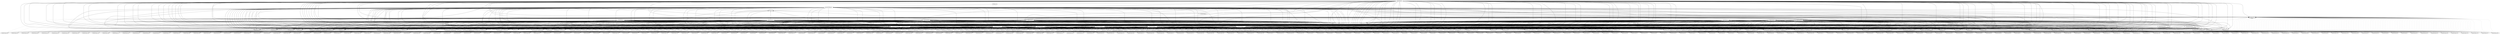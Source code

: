 digraph Decoder_n_Bit {
"DecoderInput_0" [shape=oval];
"DecoderInput_1" [shape=oval];
"DecoderInput_2" [shape=oval];
"DecoderInput_3" [shape=oval];
"DecoderInput_4" [shape=oval];
"DecoderInput_5" [shape=oval];
"DecoderInput_6" [shape=oval];
"DecoderInput_7" [shape=oval];
"DecoderNOTInput_0" [shape=oval];
"DecoderNOTInput_1" [shape=oval];
"DecoderNOTInput_2" [shape=oval];
"DecoderNOTInput_3" [shape=oval];
"DecoderNOTInput_4" [shape=oval];
"DecoderNOTInput_5" [shape=oval];
"DecoderNOTInput_6" [shape=oval];
"DecoderNOTInput_7" [shape=oval];
"DecoderOutput_0" [shape=oval];
"DecoderOutput_1" [shape=oval];
"DecoderOutput_2" [shape=oval];
"DecoderOutput_3" [shape=oval];
"DecoderOutput_4" [shape=oval];
"DecoderOutput_5" [shape=oval];
"DecoderOutput_6" [shape=oval];
"DecoderOutput_7" [shape=oval];
"DecoderOutput_8" [shape=oval];
"DecoderOutput_9" [shape=oval];
"DecoderOutput_10" [shape=oval];
"DecoderOutput_11" [shape=oval];
"DecoderOutput_12" [shape=oval];
"DecoderOutput_13" [shape=oval];
"DecoderOutput_14" [shape=oval];
"DecoderOutput_15" [shape=oval];
"DecoderOutput_16" [shape=oval];
"DecoderOutput_17" [shape=oval];
"DecoderOutput_18" [shape=oval];
"DecoderOutput_19" [shape=oval];
"DecoderOutput_20" [shape=oval];
"DecoderOutput_21" [shape=oval];
"DecoderOutput_22" [shape=oval];
"DecoderOutput_23" [shape=oval];
"DecoderOutput_24" [shape=oval];
"DecoderOutput_25" [shape=oval];
"DecoderOutput_26" [shape=oval];
"DecoderOutput_27" [shape=oval];
"DecoderOutput_28" [shape=oval];
"DecoderOutput_29" [shape=oval];
"DecoderOutput_30" [shape=oval];
"DecoderOutput_31" [shape=oval];
"DecoderOutput_32" [shape=oval];
"DecoderOutput_33" [shape=oval];
"DecoderOutput_34" [shape=oval];
"DecoderOutput_35" [shape=oval];
"DecoderOutput_36" [shape=oval];
"DecoderOutput_37" [shape=oval];
"DecoderOutput_38" [shape=oval];
"DecoderOutput_39" [shape=oval];
"DecoderOutput_40" [shape=oval];
"DecoderOutput_41" [shape=oval];
"DecoderOutput_42" [shape=oval];
"DecoderOutput_43" [shape=oval];
"DecoderOutput_44" [shape=oval];
"DecoderOutput_45" [shape=oval];
"DecoderOutput_46" [shape=oval];
"DecoderOutput_47" [shape=oval];
"DecoderOutput_48" [shape=oval];
"DecoderOutput_49" [shape=oval];
"DecoderOutput_50" [shape=oval];
"DecoderOutput_51" [shape=oval];
"DecoderOutput_52" [shape=oval];
"DecoderOutput_53" [shape=oval];
"DecoderOutput_54" [shape=oval];
"DecoderOutput_55" [shape=oval];
"DecoderOutput_56" [shape=oval];
"DecoderOutput_57" [shape=oval];
"DecoderOutput_58" [shape=oval];
"DecoderOutput_59" [shape=oval];
"DecoderOutput_60" [shape=oval];
"DecoderOutput_61" [shape=oval];
"DecoderOutput_62" [shape=oval];
"DecoderOutput_63" [shape=oval];
"DecoderOutput_64" [shape=oval];
"DecoderOutput_65" [shape=oval];
"DecoderOutput_66" [shape=oval];
"DecoderOutput_67" [shape=oval];
"DecoderOutput_68" [shape=oval];
"DecoderOutput_69" [shape=oval];
"DecoderOutput_70" [shape=oval];
"DecoderOutput_71" [shape=oval];
"DecoderOutput_72" [shape=oval];
"DecoderOutput_73" [shape=oval];
"DecoderOutput_74" [shape=oval];
"DecoderOutput_75" [shape=oval];
"DecoderOutput_76" [shape=oval];
"DecoderOutput_77" [shape=oval];
"DecoderOutput_78" [shape=oval];
"DecoderOutput_79" [shape=oval];
"DecoderOutput_80" [shape=oval];
"DecoderOutput_81" [shape=oval];
"DecoderOutput_82" [shape=oval];
"DecoderOutput_83" [shape=oval];
"DecoderOutput_84" [shape=oval];
"DecoderOutput_85" [shape=oval];
"DecoderOutput_86" [shape=oval];
"DecoderOutput_87" [shape=oval];
"DecoderOutput_88" [shape=oval];
"DecoderOutput_89" [shape=oval];
"DecoderOutput_90" [shape=oval];
"DecoderOutput_91" [shape=oval];
"DecoderOutput_92" [shape=oval];
"DecoderOutput_93" [shape=oval];
"DecoderOutput_94" [shape=oval];
"DecoderOutput_95" [shape=oval];
"DecoderOutput_96" [shape=oval];
"DecoderOutput_97" [shape=oval];
"DecoderOutput_98" [shape=oval];
"DecoderOutput_99" [shape=oval];
"DecoderOutput_100" [shape=oval];
"DecoderOutput_101" [shape=oval];
"DecoderOutput_102" [shape=oval];
"DecoderOutput_103" [shape=oval];
"DecoderOutput_104" [shape=oval];
"DecoderOutput_105" [shape=oval];
"DecoderOutput_106" [shape=oval];
"DecoderOutput_107" [shape=oval];
"DecoderOutput_108" [shape=oval];
"DecoderOutput_109" [shape=oval];
"DecoderOutput_110" [shape=oval];
"DecoderOutput_111" [shape=oval];
"DecoderOutput_112" [shape=oval];
"DecoderOutput_113" [shape=oval];
"DecoderOutput_114" [shape=oval];
"DecoderOutput_115" [shape=oval];
"DecoderOutput_116" [shape=oval];
"DecoderOutput_117" [shape=oval];
"DecoderOutput_118" [shape=oval];
"DecoderOutput_119" [shape=oval];
"DecoderOutput_120" [shape=oval];
"DecoderOutput_121" [shape=oval];
"DecoderOutput_122" [shape=oval];
"DecoderOutput_123" [shape=oval];
"DecoderOutput_124" [shape=oval];
"DecoderOutput_125" [shape=oval];
"DecoderOutput_126" [shape=oval];
"DecoderOutput_127" [shape=oval];
"DecoderOutput_128" [shape=oval];
"DecoderOutput_129" [shape=oval];
"DecoderOutput_130" [shape=oval];
"DecoderOutput_131" [shape=oval];
"DecoderOutput_132" [shape=oval];
"DecoderOutput_133" [shape=oval];
"DecoderOutput_134" [shape=oval];
"DecoderOutput_135" [shape=oval];
"DecoderOutput_136" [shape=oval];
"DecoderOutput_137" [shape=oval];
"DecoderOutput_138" [shape=oval];
"DecoderOutput_139" [shape=oval];
"DecoderOutput_140" [shape=oval];
"DecoderOutput_141" [shape=oval];
"DecoderOutput_142" [shape=oval];
"DecoderOutput_143" [shape=oval];
"DecoderOutput_144" [shape=oval];
"DecoderOutput_145" [shape=oval];
"DecoderOutput_146" [shape=oval];
"DecoderOutput_147" [shape=oval];
"DecoderOutput_148" [shape=oval];
"DecoderOutput_149" [shape=oval];
"DecoderOutput_150" [shape=oval];
"DecoderOutput_151" [shape=oval];
"DecoderOutput_152" [shape=oval];
"DecoderOutput_153" [shape=oval];
"DecoderOutput_154" [shape=oval];
"DecoderOutput_155" [shape=oval];
"DecoderOutput_156" [shape=oval];
"DecoderOutput_157" [shape=oval];
"DecoderOutput_158" [shape=oval];
"DecoderOutput_159" [shape=oval];
"DecoderOutput_160" [shape=oval];
"DecoderOutput_161" [shape=oval];
"DecoderOutput_162" [shape=oval];
"DecoderOutput_163" [shape=oval];
"DecoderOutput_164" [shape=oval];
"DecoderOutput_165" [shape=oval];
"DecoderOutput_166" [shape=oval];
"DecoderOutput_167" [shape=oval];
"DecoderOutput_168" [shape=oval];
"DecoderOutput_169" [shape=oval];
"DecoderOutput_170" [shape=oval];
"DecoderOutput_171" [shape=oval];
"DecoderOutput_172" [shape=oval];
"DecoderOutput_173" [shape=oval];
"DecoderOutput_174" [shape=oval];
"DecoderOutput_175" [shape=oval];
"DecoderOutput_176" [shape=oval];
"DecoderOutput_177" [shape=oval];
"DecoderOutput_178" [shape=oval];
"DecoderOutput_179" [shape=oval];
"DecoderOutput_180" [shape=oval];
"DecoderOutput_181" [shape=oval];
"DecoderOutput_182" [shape=oval];
"DecoderOutput_183" [shape=oval];
"DecoderOutput_184" [shape=oval];
"DecoderOutput_185" [shape=oval];
"DecoderOutput_186" [shape=oval];
"DecoderOutput_187" [shape=oval];
"DecoderOutput_188" [shape=oval];
"DecoderOutput_189" [shape=oval];
"DecoderOutput_190" [shape=oval];
"DecoderOutput_191" [shape=oval];
"DecoderOutput_192" [shape=oval];
"DecoderOutput_193" [shape=oval];
"DecoderOutput_194" [shape=oval];
"DecoderOutput_195" [shape=oval];
"DecoderOutput_196" [shape=oval];
"DecoderOutput_197" [shape=oval];
"DecoderOutput_198" [shape=oval];
"DecoderOutput_199" [shape=oval];
"DecoderOutput_200" [shape=oval];
"DecoderOutput_201" [shape=oval];
"DecoderOutput_202" [shape=oval];
"DecoderOutput_203" [shape=oval];
"DecoderOutput_204" [shape=oval];
"DecoderOutput_205" [shape=oval];
"DecoderOutput_206" [shape=oval];
"DecoderOutput_207" [shape=oval];
"DecoderOutput_208" [shape=oval];
"DecoderOutput_209" [shape=oval];
"DecoderOutput_210" [shape=oval];
"DecoderOutput_211" [shape=oval];
"DecoderOutput_212" [shape=oval];
"DecoderOutput_213" [shape=oval];
"DecoderOutput_214" [shape=oval];
"DecoderOutput_215" [shape=oval];
"DecoderOutput_216" [shape=oval];
"DecoderOutput_217" [shape=oval];
"DecoderOutput_218" [shape=oval];
"DecoderOutput_219" [shape=oval];
"DecoderOutput_220" [shape=oval];
"DecoderOutput_221" [shape=oval];
"DecoderOutput_222" [shape=oval];
"DecoderOutput_223" [shape=oval];
"DecoderOutput_224" [shape=oval];
"DecoderOutput_225" [shape=oval];
"DecoderOutput_226" [shape=oval];
"DecoderOutput_227" [shape=oval];
"DecoderOutput_228" [shape=oval];
"DecoderOutput_229" [shape=oval];
"DecoderOutput_230" [shape=oval];
"DecoderOutput_231" [shape=oval];
"DecoderOutput_232" [shape=oval];
"DecoderOutput_233" [shape=oval];
"DecoderOutput_234" [shape=oval];
"DecoderOutput_235" [shape=oval];
"DecoderOutput_236" [shape=oval];
"DecoderOutput_237" [shape=oval];
"DecoderOutput_238" [shape=oval];
"DecoderOutput_239" [shape=oval];
"DecoderOutput_240" [shape=oval];
"DecoderOutput_241" [shape=oval];
"DecoderOutput_242" [shape=oval];
"DecoderOutput_243" [shape=oval];
"DecoderOutput_244" [shape=oval];
"DecoderOutput_245" [shape=oval];
"DecoderOutput_246" [shape=oval];
"DecoderOutput_247" [shape=oval];
"DecoderOutput_248" [shape=oval];
"DecoderOutput_249" [shape=oval];
"DecoderOutput_250" [shape=oval];
"DecoderOutput_251" [shape=oval];
"DecoderOutput_252" [shape=oval];
"DecoderOutput_253" [shape=oval];
"DecoderOutput_254" [shape=oval];
"DecoderOutput_255" [shape=oval];
"NOTGate_0" [shape=box];
"ANDGate_1" [shape=box];
"ANDGate_3" [shape=box];
"ANDGate_5" [shape=box];
"ANDGate_7" [shape=box];
"ANDGate_9" [shape=box];
"ANDGate_11" [shape=box];
"ANDGate_13" [shape=box];
"ANDGate_15" [shape=box];
"ANDGate_17" [shape=box];
"ANDGate_19" [shape=box];
"ANDGate_21" [shape=box];
"ANDGate_23" [shape=box];
"ANDGate_25" [shape=box];
"ANDGate_27" [shape=box];
"ANDGate_29" [shape=box];
"ANDGate_31" [shape=box];
"ANDGate_33" [shape=box];
"ANDGate_35" [shape=box];
"ANDGate_37" [shape=box];
"ANDGate_39" [shape=box];
"ANDGate_41" [shape=box];
"ANDGate_43" [shape=box];
"ANDGate_45" [shape=box];
"ANDGate_47" [shape=box];
"ANDGate_49" [shape=box];
"ANDGate_51" [shape=box];
"ANDGate_53" [shape=box];
"ANDGate_55" [shape=box];
"ANDGate_57" [shape=box];
"ANDGate_59" [shape=box];
"ANDGate_61" [shape=box];
"ANDGate_63" [shape=box];
"ANDGate_65" [shape=box];
"ANDGate_67" [shape=box];
"ANDGate_69" [shape=box];
"ANDGate_71" [shape=box];
"ANDGate_73" [shape=box];
"ANDGate_75" [shape=box];
"ANDGate_77" [shape=box];
"ANDGate_79" [shape=box];
"ANDGate_81" [shape=box];
"ANDGate_83" [shape=box];
"ANDGate_85" [shape=box];
"ANDGate_87" [shape=box];
"ANDGate_89" [shape=box];
"ANDGate_91" [shape=box];
"ANDGate_93" [shape=box];
"ANDGate_95" [shape=box];
"ANDGate_97" [shape=box];
"ANDGate_99" [shape=box];
"ANDGate_101" [shape=box];
"ANDGate_103" [shape=box];
"ANDGate_105" [shape=box];
"ANDGate_107" [shape=box];
"ANDGate_109" [shape=box];
"ANDGate_111" [shape=box];
"ANDGate_113" [shape=box];
"ANDGate_115" [shape=box];
"ANDGate_117" [shape=box];
"ANDGate_119" [shape=box];
"ANDGate_121" [shape=box];
"ANDGate_123" [shape=box];
"ANDGate_125" [shape=box];
"ANDGate_127" [shape=box];
"ANDGate_129" [shape=box];
"ANDGate_131" [shape=box];
"ANDGate_133" [shape=box];
"ANDGate_135" [shape=box];
"ANDGate_137" [shape=box];
"ANDGate_139" [shape=box];
"ANDGate_141" [shape=box];
"ANDGate_143" [shape=box];
"ANDGate_145" [shape=box];
"ANDGate_147" [shape=box];
"ANDGate_149" [shape=box];
"ANDGate_151" [shape=box];
"ANDGate_153" [shape=box];
"ANDGate_155" [shape=box];
"ANDGate_157" [shape=box];
"ANDGate_159" [shape=box];
"ANDGate_161" [shape=box];
"ANDGate_163" [shape=box];
"ANDGate_165" [shape=box];
"ANDGate_167" [shape=box];
"ANDGate_169" [shape=box];
"ANDGate_171" [shape=box];
"ANDGate_173" [shape=box];
"ANDGate_175" [shape=box];
"ANDGate_177" [shape=box];
"ANDGate_179" [shape=box];
"ANDGate_181" [shape=box];
"ANDGate_183" [shape=box];
"ANDGate_185" [shape=box];
"ANDGate_187" [shape=box];
"ANDGate_189" [shape=box];
"ANDGate_191" [shape=box];
"ANDGate_193" [shape=box];
"ANDGate_195" [shape=box];
"ANDGate_197" [shape=box];
"ANDGate_199" [shape=box];
"ANDGate_201" [shape=box];
"ANDGate_203" [shape=box];
"ANDGate_205" [shape=box];
"ANDGate_207" [shape=box];
"ANDGate_209" [shape=box];
"ANDGate_211" [shape=box];
"ANDGate_213" [shape=box];
"ANDGate_215" [shape=box];
"ANDGate_217" [shape=box];
"ANDGate_219" [shape=box];
"ANDGate_221" [shape=box];
"ANDGate_223" [shape=box];
"ANDGate_225" [shape=box];
"ANDGate_227" [shape=box];
"ANDGate_229" [shape=box];
"ANDGate_231" [shape=box];
"ANDGate_233" [shape=box];
"ANDGate_235" [shape=box];
"ANDGate_237" [shape=box];
"ANDGate_239" [shape=box];
"ANDGate_241" [shape=box];
"ANDGate_243" [shape=box];
"ANDGate_245" [shape=box];
"ANDGate_247" [shape=box];
"ANDGate_249" [shape=box];
"ANDGate_251" [shape=box];
"ANDGate_253" [shape=box];
"ANDGate_255" [shape=box];
"NOTGate_1" [shape=box];
"ANDGate_2" [shape=box];
"ANDGate_6" [shape=box];
"ANDGate_10" [shape=box];
"ANDGate_14" [shape=box];
"ANDGate_18" [shape=box];
"ANDGate_22" [shape=box];
"ANDGate_26" [shape=box];
"ANDGate_30" [shape=box];
"ANDGate_34" [shape=box];
"ANDGate_38" [shape=box];
"ANDGate_42" [shape=box];
"ANDGate_46" [shape=box];
"ANDGate_50" [shape=box];
"ANDGate_54" [shape=box];
"ANDGate_58" [shape=box];
"ANDGate_62" [shape=box];
"ANDGate_66" [shape=box];
"ANDGate_70" [shape=box];
"ANDGate_74" [shape=box];
"ANDGate_78" [shape=box];
"ANDGate_82" [shape=box];
"ANDGate_86" [shape=box];
"ANDGate_90" [shape=box];
"ANDGate_94" [shape=box];
"ANDGate_98" [shape=box];
"ANDGate_102" [shape=box];
"ANDGate_106" [shape=box];
"ANDGate_110" [shape=box];
"ANDGate_114" [shape=box];
"ANDGate_118" [shape=box];
"ANDGate_122" [shape=box];
"ANDGate_126" [shape=box];
"ANDGate_130" [shape=box];
"ANDGate_134" [shape=box];
"ANDGate_138" [shape=box];
"ANDGate_142" [shape=box];
"ANDGate_146" [shape=box];
"ANDGate_150" [shape=box];
"ANDGate_154" [shape=box];
"ANDGate_158" [shape=box];
"ANDGate_162" [shape=box];
"ANDGate_166" [shape=box];
"ANDGate_170" [shape=box];
"ANDGate_174" [shape=box];
"ANDGate_178" [shape=box];
"ANDGate_182" [shape=box];
"ANDGate_186" [shape=box];
"ANDGate_190" [shape=box];
"ANDGate_194" [shape=box];
"ANDGate_198" [shape=box];
"ANDGate_202" [shape=box];
"ANDGate_206" [shape=box];
"ANDGate_210" [shape=box];
"ANDGate_214" [shape=box];
"ANDGate_218" [shape=box];
"ANDGate_222" [shape=box];
"ANDGate_226" [shape=box];
"ANDGate_230" [shape=box];
"ANDGate_234" [shape=box];
"ANDGate_238" [shape=box];
"ANDGate_242" [shape=box];
"ANDGate_246" [shape=box];
"ANDGate_250" [shape=box];
"ANDGate_254" [shape=box];
"NOTGate_2" [shape=box];
"ANDGate_4" [shape=box];
"ANDGate_12" [shape=box];
"ANDGate_20" [shape=box];
"ANDGate_28" [shape=box];
"ANDGate_36" [shape=box];
"ANDGate_44" [shape=box];
"ANDGate_52" [shape=box];
"ANDGate_60" [shape=box];
"ANDGate_68" [shape=box];
"ANDGate_76" [shape=box];
"ANDGate_84" [shape=box];
"ANDGate_92" [shape=box];
"ANDGate_100" [shape=box];
"ANDGate_108" [shape=box];
"ANDGate_116" [shape=box];
"ANDGate_124" [shape=box];
"ANDGate_132" [shape=box];
"ANDGate_140" [shape=box];
"ANDGate_148" [shape=box];
"ANDGate_156" [shape=box];
"ANDGate_164" [shape=box];
"ANDGate_172" [shape=box];
"ANDGate_180" [shape=box];
"ANDGate_188" [shape=box];
"ANDGate_196" [shape=box];
"ANDGate_204" [shape=box];
"ANDGate_212" [shape=box];
"ANDGate_220" [shape=box];
"ANDGate_228" [shape=box];
"ANDGate_236" [shape=box];
"ANDGate_244" [shape=box];
"ANDGate_252" [shape=box];
"NOTGate_3" [shape=box];
"ANDGate_8" [shape=box];
"ANDGate_24" [shape=box];
"ANDGate_40" [shape=box];
"ANDGate_56" [shape=box];
"ANDGate_72" [shape=box];
"ANDGate_88" [shape=box];
"ANDGate_104" [shape=box];
"ANDGate_120" [shape=box];
"ANDGate_136" [shape=box];
"ANDGate_152" [shape=box];
"ANDGate_168" [shape=box];
"ANDGate_184" [shape=box];
"ANDGate_200" [shape=box];
"ANDGate_216" [shape=box];
"ANDGate_232" [shape=box];
"ANDGate_248" [shape=box];
"NOTGate_4" [shape=box];
"ANDGate_16" [shape=box];
"ANDGate_48" [shape=box];
"ANDGate_80" [shape=box];
"ANDGate_112" [shape=box];
"ANDGate_144" [shape=box];
"ANDGate_176" [shape=box];
"ANDGate_208" [shape=box];
"ANDGate_240" [shape=box];
"NOTGate_5" [shape=box];
"ANDGate_32" [shape=box];
"ANDGate_96" [shape=box];
"ANDGate_160" [shape=box];
"ANDGate_224" [shape=box];
"NOTGate_6" [shape=box];
"ANDGate_64" [shape=box];
"ANDGate_192" [shape=box];
"NOTGate_7" [shape=box];
"ANDGate_128" [shape=box];
"ANDGate_0" [shape=box];
"DecoderSimulator" [shape=box];
"DecoderInput_0" -> "NOTGate_0";
"DecoderInput_0" -> "ANDGate_1";
"DecoderInput_0" -> "ANDGate_3";
"DecoderInput_0" -> "ANDGate_5";
"DecoderInput_0" -> "ANDGate_7";
"DecoderInput_0" -> "ANDGate_9";
"DecoderInput_0" -> "ANDGate_11";
"DecoderInput_0" -> "ANDGate_13";
"DecoderInput_0" -> "ANDGate_15";
"DecoderInput_0" -> "ANDGate_17";
"DecoderInput_0" -> "ANDGate_19";
"DecoderInput_0" -> "ANDGate_21";
"DecoderInput_0" -> "ANDGate_23";
"DecoderInput_0" -> "ANDGate_25";
"DecoderInput_0" -> "ANDGate_27";
"DecoderInput_0" -> "ANDGate_29";
"DecoderInput_0" -> "ANDGate_31";
"DecoderInput_0" -> "ANDGate_33";
"DecoderInput_0" -> "ANDGate_35";
"DecoderInput_0" -> "ANDGate_37";
"DecoderInput_0" -> "ANDGate_39";
"DecoderInput_0" -> "ANDGate_41";
"DecoderInput_0" -> "ANDGate_43";
"DecoderInput_0" -> "ANDGate_45";
"DecoderInput_0" -> "ANDGate_47";
"DecoderInput_0" -> "ANDGate_49";
"DecoderInput_0" -> "ANDGate_51";
"DecoderInput_0" -> "ANDGate_53";
"DecoderInput_0" -> "ANDGate_55";
"DecoderInput_0" -> "ANDGate_57";
"DecoderInput_0" -> "ANDGate_59";
"DecoderInput_0" -> "ANDGate_61";
"DecoderInput_0" -> "ANDGate_63";
"DecoderInput_0" -> "ANDGate_65";
"DecoderInput_0" -> "ANDGate_67";
"DecoderInput_0" -> "ANDGate_69";
"DecoderInput_0" -> "ANDGate_71";
"DecoderInput_0" -> "ANDGate_73";
"DecoderInput_0" -> "ANDGate_75";
"DecoderInput_0" -> "ANDGate_77";
"DecoderInput_0" -> "ANDGate_79";
"DecoderInput_0" -> "ANDGate_81";
"DecoderInput_0" -> "ANDGate_83";
"DecoderInput_0" -> "ANDGate_85";
"DecoderInput_0" -> "ANDGate_87";
"DecoderInput_0" -> "ANDGate_89";
"DecoderInput_0" -> "ANDGate_91";
"DecoderInput_0" -> "ANDGate_93";
"DecoderInput_0" -> "ANDGate_95";
"DecoderInput_0" -> "ANDGate_97";
"DecoderInput_0" -> "ANDGate_99";
"DecoderInput_0" -> "ANDGate_101";
"DecoderInput_0" -> "ANDGate_103";
"DecoderInput_0" -> "ANDGate_105";
"DecoderInput_0" -> "ANDGate_107";
"DecoderInput_0" -> "ANDGate_109";
"DecoderInput_0" -> "ANDGate_111";
"DecoderInput_0" -> "ANDGate_113";
"DecoderInput_0" -> "ANDGate_115";
"DecoderInput_0" -> "ANDGate_117";
"DecoderInput_0" -> "ANDGate_119";
"DecoderInput_0" -> "ANDGate_121";
"DecoderInput_0" -> "ANDGate_123";
"DecoderInput_0" -> "ANDGate_125";
"DecoderInput_0" -> "ANDGate_127";
"DecoderInput_0" -> "ANDGate_129";
"DecoderInput_0" -> "ANDGate_131";
"DecoderInput_0" -> "ANDGate_133";
"DecoderInput_0" -> "ANDGate_135";
"DecoderInput_0" -> "ANDGate_137";
"DecoderInput_0" -> "ANDGate_139";
"DecoderInput_0" -> "ANDGate_141";
"DecoderInput_0" -> "ANDGate_143";
"DecoderInput_0" -> "ANDGate_145";
"DecoderInput_0" -> "ANDGate_147";
"DecoderInput_0" -> "ANDGate_149";
"DecoderInput_0" -> "ANDGate_151";
"DecoderInput_0" -> "ANDGate_153";
"DecoderInput_0" -> "ANDGate_155";
"DecoderInput_0" -> "ANDGate_157";
"DecoderInput_0" -> "ANDGate_159";
"DecoderInput_0" -> "ANDGate_161";
"DecoderInput_0" -> "ANDGate_163";
"DecoderInput_0" -> "ANDGate_165";
"DecoderInput_0" -> "ANDGate_167";
"DecoderInput_0" -> "ANDGate_169";
"DecoderInput_0" -> "ANDGate_171";
"DecoderInput_0" -> "ANDGate_173";
"DecoderInput_0" -> "ANDGate_175";
"DecoderInput_0" -> "ANDGate_177";
"DecoderInput_0" -> "ANDGate_179";
"DecoderInput_0" -> "ANDGate_181";
"DecoderInput_0" -> "ANDGate_183";
"DecoderInput_0" -> "ANDGate_185";
"DecoderInput_0" -> "ANDGate_187";
"DecoderInput_0" -> "ANDGate_189";
"DecoderInput_0" -> "ANDGate_191";
"DecoderInput_0" -> "ANDGate_193";
"DecoderInput_0" -> "ANDGate_195";
"DecoderInput_0" -> "ANDGate_197";
"DecoderInput_0" -> "ANDGate_199";
"DecoderInput_0" -> "ANDGate_201";
"DecoderInput_0" -> "ANDGate_203";
"DecoderInput_0" -> "ANDGate_205";
"DecoderInput_0" -> "ANDGate_207";
"DecoderInput_0" -> "ANDGate_209";
"DecoderInput_0" -> "ANDGate_211";
"DecoderInput_0" -> "ANDGate_213";
"DecoderInput_0" -> "ANDGate_215";
"DecoderInput_0" -> "ANDGate_217";
"DecoderInput_0" -> "ANDGate_219";
"DecoderInput_0" -> "ANDGate_221";
"DecoderInput_0" -> "ANDGate_223";
"DecoderInput_0" -> "ANDGate_225";
"DecoderInput_0" -> "ANDGate_227";
"DecoderInput_0" -> "ANDGate_229";
"DecoderInput_0" -> "ANDGate_231";
"DecoderInput_0" -> "ANDGate_233";
"DecoderInput_0" -> "ANDGate_235";
"DecoderInput_0" -> "ANDGate_237";
"DecoderInput_0" -> "ANDGate_239";
"DecoderInput_0" -> "ANDGate_241";
"DecoderInput_0" -> "ANDGate_243";
"DecoderInput_0" -> "ANDGate_245";
"DecoderInput_0" -> "ANDGate_247";
"DecoderInput_0" -> "ANDGate_249";
"DecoderInput_0" -> "ANDGate_251";
"DecoderInput_0" -> "ANDGate_253";
"DecoderInput_0" -> "ANDGate_255";
"DecoderInput_1" -> "NOTGate_1";
"DecoderInput_1" -> "ANDGate_2";
"DecoderInput_1" -> "ANDGate_3";
"DecoderInput_1" -> "ANDGate_6";
"DecoderInput_1" -> "ANDGate_7";
"DecoderInput_1" -> "ANDGate_10";
"DecoderInput_1" -> "ANDGate_11";
"DecoderInput_1" -> "ANDGate_14";
"DecoderInput_1" -> "ANDGate_15";
"DecoderInput_1" -> "ANDGate_18";
"DecoderInput_1" -> "ANDGate_19";
"DecoderInput_1" -> "ANDGate_22";
"DecoderInput_1" -> "ANDGate_23";
"DecoderInput_1" -> "ANDGate_26";
"DecoderInput_1" -> "ANDGate_27";
"DecoderInput_1" -> "ANDGate_30";
"DecoderInput_1" -> "ANDGate_31";
"DecoderInput_1" -> "ANDGate_34";
"DecoderInput_1" -> "ANDGate_35";
"DecoderInput_1" -> "ANDGate_38";
"DecoderInput_1" -> "ANDGate_39";
"DecoderInput_1" -> "ANDGate_42";
"DecoderInput_1" -> "ANDGate_43";
"DecoderInput_1" -> "ANDGate_46";
"DecoderInput_1" -> "ANDGate_47";
"DecoderInput_1" -> "ANDGate_50";
"DecoderInput_1" -> "ANDGate_51";
"DecoderInput_1" -> "ANDGate_54";
"DecoderInput_1" -> "ANDGate_55";
"DecoderInput_1" -> "ANDGate_58";
"DecoderInput_1" -> "ANDGate_59";
"DecoderInput_1" -> "ANDGate_62";
"DecoderInput_1" -> "ANDGate_63";
"DecoderInput_1" -> "ANDGate_66";
"DecoderInput_1" -> "ANDGate_67";
"DecoderInput_1" -> "ANDGate_70";
"DecoderInput_1" -> "ANDGate_71";
"DecoderInput_1" -> "ANDGate_74";
"DecoderInput_1" -> "ANDGate_75";
"DecoderInput_1" -> "ANDGate_78";
"DecoderInput_1" -> "ANDGate_79";
"DecoderInput_1" -> "ANDGate_82";
"DecoderInput_1" -> "ANDGate_83";
"DecoderInput_1" -> "ANDGate_86";
"DecoderInput_1" -> "ANDGate_87";
"DecoderInput_1" -> "ANDGate_90";
"DecoderInput_1" -> "ANDGate_91";
"DecoderInput_1" -> "ANDGate_94";
"DecoderInput_1" -> "ANDGate_95";
"DecoderInput_1" -> "ANDGate_98";
"DecoderInput_1" -> "ANDGate_99";
"DecoderInput_1" -> "ANDGate_102";
"DecoderInput_1" -> "ANDGate_103";
"DecoderInput_1" -> "ANDGate_106";
"DecoderInput_1" -> "ANDGate_107";
"DecoderInput_1" -> "ANDGate_110";
"DecoderInput_1" -> "ANDGate_111";
"DecoderInput_1" -> "ANDGate_114";
"DecoderInput_1" -> "ANDGate_115";
"DecoderInput_1" -> "ANDGate_118";
"DecoderInput_1" -> "ANDGate_119";
"DecoderInput_1" -> "ANDGate_122";
"DecoderInput_1" -> "ANDGate_123";
"DecoderInput_1" -> "ANDGate_126";
"DecoderInput_1" -> "ANDGate_127";
"DecoderInput_1" -> "ANDGate_130";
"DecoderInput_1" -> "ANDGate_131";
"DecoderInput_1" -> "ANDGate_134";
"DecoderInput_1" -> "ANDGate_135";
"DecoderInput_1" -> "ANDGate_138";
"DecoderInput_1" -> "ANDGate_139";
"DecoderInput_1" -> "ANDGate_142";
"DecoderInput_1" -> "ANDGate_143";
"DecoderInput_1" -> "ANDGate_146";
"DecoderInput_1" -> "ANDGate_147";
"DecoderInput_1" -> "ANDGate_150";
"DecoderInput_1" -> "ANDGate_151";
"DecoderInput_1" -> "ANDGate_154";
"DecoderInput_1" -> "ANDGate_155";
"DecoderInput_1" -> "ANDGate_158";
"DecoderInput_1" -> "ANDGate_159";
"DecoderInput_1" -> "ANDGate_162";
"DecoderInput_1" -> "ANDGate_163";
"DecoderInput_1" -> "ANDGate_166";
"DecoderInput_1" -> "ANDGate_167";
"DecoderInput_1" -> "ANDGate_170";
"DecoderInput_1" -> "ANDGate_171";
"DecoderInput_1" -> "ANDGate_174";
"DecoderInput_1" -> "ANDGate_175";
"DecoderInput_1" -> "ANDGate_178";
"DecoderInput_1" -> "ANDGate_179";
"DecoderInput_1" -> "ANDGate_182";
"DecoderInput_1" -> "ANDGate_183";
"DecoderInput_1" -> "ANDGate_186";
"DecoderInput_1" -> "ANDGate_187";
"DecoderInput_1" -> "ANDGate_190";
"DecoderInput_1" -> "ANDGate_191";
"DecoderInput_1" -> "ANDGate_194";
"DecoderInput_1" -> "ANDGate_195";
"DecoderInput_1" -> "ANDGate_198";
"DecoderInput_1" -> "ANDGate_199";
"DecoderInput_1" -> "ANDGate_202";
"DecoderInput_1" -> "ANDGate_203";
"DecoderInput_1" -> "ANDGate_206";
"DecoderInput_1" -> "ANDGate_207";
"DecoderInput_1" -> "ANDGate_210";
"DecoderInput_1" -> "ANDGate_211";
"DecoderInput_1" -> "ANDGate_214";
"DecoderInput_1" -> "ANDGate_215";
"DecoderInput_1" -> "ANDGate_218";
"DecoderInput_1" -> "ANDGate_219";
"DecoderInput_1" -> "ANDGate_222";
"DecoderInput_1" -> "ANDGate_223";
"DecoderInput_1" -> "ANDGate_226";
"DecoderInput_1" -> "ANDGate_227";
"DecoderInput_1" -> "ANDGate_230";
"DecoderInput_1" -> "ANDGate_231";
"DecoderInput_1" -> "ANDGate_234";
"DecoderInput_1" -> "ANDGate_235";
"DecoderInput_1" -> "ANDGate_238";
"DecoderInput_1" -> "ANDGate_239";
"DecoderInput_1" -> "ANDGate_242";
"DecoderInput_1" -> "ANDGate_243";
"DecoderInput_1" -> "ANDGate_246";
"DecoderInput_1" -> "ANDGate_247";
"DecoderInput_1" -> "ANDGate_250";
"DecoderInput_1" -> "ANDGate_251";
"DecoderInput_1" -> "ANDGate_254";
"DecoderInput_1" -> "ANDGate_255";
"DecoderInput_2" -> "NOTGate_2";
"DecoderInput_2" -> "ANDGate_4";
"DecoderInput_2" -> "ANDGate_5";
"DecoderInput_2" -> "ANDGate_6";
"DecoderInput_2" -> "ANDGate_7";
"DecoderInput_2" -> "ANDGate_12";
"DecoderInput_2" -> "ANDGate_13";
"DecoderInput_2" -> "ANDGate_14";
"DecoderInput_2" -> "ANDGate_15";
"DecoderInput_2" -> "ANDGate_20";
"DecoderInput_2" -> "ANDGate_21";
"DecoderInput_2" -> "ANDGate_22";
"DecoderInput_2" -> "ANDGate_23";
"DecoderInput_2" -> "ANDGate_28";
"DecoderInput_2" -> "ANDGate_29";
"DecoderInput_2" -> "ANDGate_30";
"DecoderInput_2" -> "ANDGate_31";
"DecoderInput_2" -> "ANDGate_36";
"DecoderInput_2" -> "ANDGate_37";
"DecoderInput_2" -> "ANDGate_38";
"DecoderInput_2" -> "ANDGate_39";
"DecoderInput_2" -> "ANDGate_44";
"DecoderInput_2" -> "ANDGate_45";
"DecoderInput_2" -> "ANDGate_46";
"DecoderInput_2" -> "ANDGate_47";
"DecoderInput_2" -> "ANDGate_52";
"DecoderInput_2" -> "ANDGate_53";
"DecoderInput_2" -> "ANDGate_54";
"DecoderInput_2" -> "ANDGate_55";
"DecoderInput_2" -> "ANDGate_60";
"DecoderInput_2" -> "ANDGate_61";
"DecoderInput_2" -> "ANDGate_62";
"DecoderInput_2" -> "ANDGate_63";
"DecoderInput_2" -> "ANDGate_68";
"DecoderInput_2" -> "ANDGate_69";
"DecoderInput_2" -> "ANDGate_70";
"DecoderInput_2" -> "ANDGate_71";
"DecoderInput_2" -> "ANDGate_76";
"DecoderInput_2" -> "ANDGate_77";
"DecoderInput_2" -> "ANDGate_78";
"DecoderInput_2" -> "ANDGate_79";
"DecoderInput_2" -> "ANDGate_84";
"DecoderInput_2" -> "ANDGate_85";
"DecoderInput_2" -> "ANDGate_86";
"DecoderInput_2" -> "ANDGate_87";
"DecoderInput_2" -> "ANDGate_92";
"DecoderInput_2" -> "ANDGate_93";
"DecoderInput_2" -> "ANDGate_94";
"DecoderInput_2" -> "ANDGate_95";
"DecoderInput_2" -> "ANDGate_100";
"DecoderInput_2" -> "ANDGate_101";
"DecoderInput_2" -> "ANDGate_102";
"DecoderInput_2" -> "ANDGate_103";
"DecoderInput_2" -> "ANDGate_108";
"DecoderInput_2" -> "ANDGate_109";
"DecoderInput_2" -> "ANDGate_110";
"DecoderInput_2" -> "ANDGate_111";
"DecoderInput_2" -> "ANDGate_116";
"DecoderInput_2" -> "ANDGate_117";
"DecoderInput_2" -> "ANDGate_118";
"DecoderInput_2" -> "ANDGate_119";
"DecoderInput_2" -> "ANDGate_124";
"DecoderInput_2" -> "ANDGate_125";
"DecoderInput_2" -> "ANDGate_126";
"DecoderInput_2" -> "ANDGate_127";
"DecoderInput_2" -> "ANDGate_132";
"DecoderInput_2" -> "ANDGate_133";
"DecoderInput_2" -> "ANDGate_134";
"DecoderInput_2" -> "ANDGate_135";
"DecoderInput_2" -> "ANDGate_140";
"DecoderInput_2" -> "ANDGate_141";
"DecoderInput_2" -> "ANDGate_142";
"DecoderInput_2" -> "ANDGate_143";
"DecoderInput_2" -> "ANDGate_148";
"DecoderInput_2" -> "ANDGate_149";
"DecoderInput_2" -> "ANDGate_150";
"DecoderInput_2" -> "ANDGate_151";
"DecoderInput_2" -> "ANDGate_156";
"DecoderInput_2" -> "ANDGate_157";
"DecoderInput_2" -> "ANDGate_158";
"DecoderInput_2" -> "ANDGate_159";
"DecoderInput_2" -> "ANDGate_164";
"DecoderInput_2" -> "ANDGate_165";
"DecoderInput_2" -> "ANDGate_166";
"DecoderInput_2" -> "ANDGate_167";
"DecoderInput_2" -> "ANDGate_172";
"DecoderInput_2" -> "ANDGate_173";
"DecoderInput_2" -> "ANDGate_174";
"DecoderInput_2" -> "ANDGate_175";
"DecoderInput_2" -> "ANDGate_180";
"DecoderInput_2" -> "ANDGate_181";
"DecoderInput_2" -> "ANDGate_182";
"DecoderInput_2" -> "ANDGate_183";
"DecoderInput_2" -> "ANDGate_188";
"DecoderInput_2" -> "ANDGate_189";
"DecoderInput_2" -> "ANDGate_190";
"DecoderInput_2" -> "ANDGate_191";
"DecoderInput_2" -> "ANDGate_196";
"DecoderInput_2" -> "ANDGate_197";
"DecoderInput_2" -> "ANDGate_198";
"DecoderInput_2" -> "ANDGate_199";
"DecoderInput_2" -> "ANDGate_204";
"DecoderInput_2" -> "ANDGate_205";
"DecoderInput_2" -> "ANDGate_206";
"DecoderInput_2" -> "ANDGate_207";
"DecoderInput_2" -> "ANDGate_212";
"DecoderInput_2" -> "ANDGate_213";
"DecoderInput_2" -> "ANDGate_214";
"DecoderInput_2" -> "ANDGate_215";
"DecoderInput_2" -> "ANDGate_220";
"DecoderInput_2" -> "ANDGate_221";
"DecoderInput_2" -> "ANDGate_222";
"DecoderInput_2" -> "ANDGate_223";
"DecoderInput_2" -> "ANDGate_228";
"DecoderInput_2" -> "ANDGate_229";
"DecoderInput_2" -> "ANDGate_230";
"DecoderInput_2" -> "ANDGate_231";
"DecoderInput_2" -> "ANDGate_236";
"DecoderInput_2" -> "ANDGate_237";
"DecoderInput_2" -> "ANDGate_238";
"DecoderInput_2" -> "ANDGate_239";
"DecoderInput_2" -> "ANDGate_244";
"DecoderInput_2" -> "ANDGate_245";
"DecoderInput_2" -> "ANDGate_246";
"DecoderInput_2" -> "ANDGate_247";
"DecoderInput_2" -> "ANDGate_252";
"DecoderInput_2" -> "ANDGate_253";
"DecoderInput_2" -> "ANDGate_254";
"DecoderInput_2" -> "ANDGate_255";
"DecoderInput_3" -> "NOTGate_3";
"DecoderInput_3" -> "ANDGate_8";
"DecoderInput_3" -> "ANDGate_9";
"DecoderInput_3" -> "ANDGate_10";
"DecoderInput_3" -> "ANDGate_11";
"DecoderInput_3" -> "ANDGate_12";
"DecoderInput_3" -> "ANDGate_13";
"DecoderInput_3" -> "ANDGate_14";
"DecoderInput_3" -> "ANDGate_15";
"DecoderInput_3" -> "ANDGate_24";
"DecoderInput_3" -> "ANDGate_25";
"DecoderInput_3" -> "ANDGate_26";
"DecoderInput_3" -> "ANDGate_27";
"DecoderInput_3" -> "ANDGate_28";
"DecoderInput_3" -> "ANDGate_29";
"DecoderInput_3" -> "ANDGate_30";
"DecoderInput_3" -> "ANDGate_31";
"DecoderInput_3" -> "ANDGate_40";
"DecoderInput_3" -> "ANDGate_41";
"DecoderInput_3" -> "ANDGate_42";
"DecoderInput_3" -> "ANDGate_43";
"DecoderInput_3" -> "ANDGate_44";
"DecoderInput_3" -> "ANDGate_45";
"DecoderInput_3" -> "ANDGate_46";
"DecoderInput_3" -> "ANDGate_47";
"DecoderInput_3" -> "ANDGate_56";
"DecoderInput_3" -> "ANDGate_57";
"DecoderInput_3" -> "ANDGate_58";
"DecoderInput_3" -> "ANDGate_59";
"DecoderInput_3" -> "ANDGate_60";
"DecoderInput_3" -> "ANDGate_61";
"DecoderInput_3" -> "ANDGate_62";
"DecoderInput_3" -> "ANDGate_63";
"DecoderInput_3" -> "ANDGate_72";
"DecoderInput_3" -> "ANDGate_73";
"DecoderInput_3" -> "ANDGate_74";
"DecoderInput_3" -> "ANDGate_75";
"DecoderInput_3" -> "ANDGate_76";
"DecoderInput_3" -> "ANDGate_77";
"DecoderInput_3" -> "ANDGate_78";
"DecoderInput_3" -> "ANDGate_79";
"DecoderInput_3" -> "ANDGate_88";
"DecoderInput_3" -> "ANDGate_89";
"DecoderInput_3" -> "ANDGate_90";
"DecoderInput_3" -> "ANDGate_91";
"DecoderInput_3" -> "ANDGate_92";
"DecoderInput_3" -> "ANDGate_93";
"DecoderInput_3" -> "ANDGate_94";
"DecoderInput_3" -> "ANDGate_95";
"DecoderInput_3" -> "ANDGate_104";
"DecoderInput_3" -> "ANDGate_105";
"DecoderInput_3" -> "ANDGate_106";
"DecoderInput_3" -> "ANDGate_107";
"DecoderInput_3" -> "ANDGate_108";
"DecoderInput_3" -> "ANDGate_109";
"DecoderInput_3" -> "ANDGate_110";
"DecoderInput_3" -> "ANDGate_111";
"DecoderInput_3" -> "ANDGate_120";
"DecoderInput_3" -> "ANDGate_121";
"DecoderInput_3" -> "ANDGate_122";
"DecoderInput_3" -> "ANDGate_123";
"DecoderInput_3" -> "ANDGate_124";
"DecoderInput_3" -> "ANDGate_125";
"DecoderInput_3" -> "ANDGate_126";
"DecoderInput_3" -> "ANDGate_127";
"DecoderInput_3" -> "ANDGate_136";
"DecoderInput_3" -> "ANDGate_137";
"DecoderInput_3" -> "ANDGate_138";
"DecoderInput_3" -> "ANDGate_139";
"DecoderInput_3" -> "ANDGate_140";
"DecoderInput_3" -> "ANDGate_141";
"DecoderInput_3" -> "ANDGate_142";
"DecoderInput_3" -> "ANDGate_143";
"DecoderInput_3" -> "ANDGate_152";
"DecoderInput_3" -> "ANDGate_153";
"DecoderInput_3" -> "ANDGate_154";
"DecoderInput_3" -> "ANDGate_155";
"DecoderInput_3" -> "ANDGate_156";
"DecoderInput_3" -> "ANDGate_157";
"DecoderInput_3" -> "ANDGate_158";
"DecoderInput_3" -> "ANDGate_159";
"DecoderInput_3" -> "ANDGate_168";
"DecoderInput_3" -> "ANDGate_169";
"DecoderInput_3" -> "ANDGate_170";
"DecoderInput_3" -> "ANDGate_171";
"DecoderInput_3" -> "ANDGate_172";
"DecoderInput_3" -> "ANDGate_173";
"DecoderInput_3" -> "ANDGate_174";
"DecoderInput_3" -> "ANDGate_175";
"DecoderInput_3" -> "ANDGate_184";
"DecoderInput_3" -> "ANDGate_185";
"DecoderInput_3" -> "ANDGate_186";
"DecoderInput_3" -> "ANDGate_187";
"DecoderInput_3" -> "ANDGate_188";
"DecoderInput_3" -> "ANDGate_189";
"DecoderInput_3" -> "ANDGate_190";
"DecoderInput_3" -> "ANDGate_191";
"DecoderInput_3" -> "ANDGate_200";
"DecoderInput_3" -> "ANDGate_201";
"DecoderInput_3" -> "ANDGate_202";
"DecoderInput_3" -> "ANDGate_203";
"DecoderInput_3" -> "ANDGate_204";
"DecoderInput_3" -> "ANDGate_205";
"DecoderInput_3" -> "ANDGate_206";
"DecoderInput_3" -> "ANDGate_207";
"DecoderInput_3" -> "ANDGate_216";
"DecoderInput_3" -> "ANDGate_217";
"DecoderInput_3" -> "ANDGate_218";
"DecoderInput_3" -> "ANDGate_219";
"DecoderInput_3" -> "ANDGate_220";
"DecoderInput_3" -> "ANDGate_221";
"DecoderInput_3" -> "ANDGate_222";
"DecoderInput_3" -> "ANDGate_223";
"DecoderInput_3" -> "ANDGate_232";
"DecoderInput_3" -> "ANDGate_233";
"DecoderInput_3" -> "ANDGate_234";
"DecoderInput_3" -> "ANDGate_235";
"DecoderInput_3" -> "ANDGate_236";
"DecoderInput_3" -> "ANDGate_237";
"DecoderInput_3" -> "ANDGate_238";
"DecoderInput_3" -> "ANDGate_239";
"DecoderInput_3" -> "ANDGate_248";
"DecoderInput_3" -> "ANDGate_249";
"DecoderInput_3" -> "ANDGate_250";
"DecoderInput_3" -> "ANDGate_251";
"DecoderInput_3" -> "ANDGate_252";
"DecoderInput_3" -> "ANDGate_253";
"DecoderInput_3" -> "ANDGate_254";
"DecoderInput_3" -> "ANDGate_255";
"DecoderInput_4" -> "NOTGate_4";
"DecoderInput_4" -> "ANDGate_16";
"DecoderInput_4" -> "ANDGate_17";
"DecoderInput_4" -> "ANDGate_18";
"DecoderInput_4" -> "ANDGate_19";
"DecoderInput_4" -> "ANDGate_20";
"DecoderInput_4" -> "ANDGate_21";
"DecoderInput_4" -> "ANDGate_22";
"DecoderInput_4" -> "ANDGate_23";
"DecoderInput_4" -> "ANDGate_24";
"DecoderInput_4" -> "ANDGate_25";
"DecoderInput_4" -> "ANDGate_26";
"DecoderInput_4" -> "ANDGate_27";
"DecoderInput_4" -> "ANDGate_28";
"DecoderInput_4" -> "ANDGate_29";
"DecoderInput_4" -> "ANDGate_30";
"DecoderInput_4" -> "ANDGate_31";
"DecoderInput_4" -> "ANDGate_48";
"DecoderInput_4" -> "ANDGate_49";
"DecoderInput_4" -> "ANDGate_50";
"DecoderInput_4" -> "ANDGate_51";
"DecoderInput_4" -> "ANDGate_52";
"DecoderInput_4" -> "ANDGate_53";
"DecoderInput_4" -> "ANDGate_54";
"DecoderInput_4" -> "ANDGate_55";
"DecoderInput_4" -> "ANDGate_56";
"DecoderInput_4" -> "ANDGate_57";
"DecoderInput_4" -> "ANDGate_58";
"DecoderInput_4" -> "ANDGate_59";
"DecoderInput_4" -> "ANDGate_60";
"DecoderInput_4" -> "ANDGate_61";
"DecoderInput_4" -> "ANDGate_62";
"DecoderInput_4" -> "ANDGate_63";
"DecoderInput_4" -> "ANDGate_80";
"DecoderInput_4" -> "ANDGate_81";
"DecoderInput_4" -> "ANDGate_82";
"DecoderInput_4" -> "ANDGate_83";
"DecoderInput_4" -> "ANDGate_84";
"DecoderInput_4" -> "ANDGate_85";
"DecoderInput_4" -> "ANDGate_86";
"DecoderInput_4" -> "ANDGate_87";
"DecoderInput_4" -> "ANDGate_88";
"DecoderInput_4" -> "ANDGate_89";
"DecoderInput_4" -> "ANDGate_90";
"DecoderInput_4" -> "ANDGate_91";
"DecoderInput_4" -> "ANDGate_92";
"DecoderInput_4" -> "ANDGate_93";
"DecoderInput_4" -> "ANDGate_94";
"DecoderInput_4" -> "ANDGate_95";
"DecoderInput_4" -> "ANDGate_112";
"DecoderInput_4" -> "ANDGate_113";
"DecoderInput_4" -> "ANDGate_114";
"DecoderInput_4" -> "ANDGate_115";
"DecoderInput_4" -> "ANDGate_116";
"DecoderInput_4" -> "ANDGate_117";
"DecoderInput_4" -> "ANDGate_118";
"DecoderInput_4" -> "ANDGate_119";
"DecoderInput_4" -> "ANDGate_120";
"DecoderInput_4" -> "ANDGate_121";
"DecoderInput_4" -> "ANDGate_122";
"DecoderInput_4" -> "ANDGate_123";
"DecoderInput_4" -> "ANDGate_124";
"DecoderInput_4" -> "ANDGate_125";
"DecoderInput_4" -> "ANDGate_126";
"DecoderInput_4" -> "ANDGate_127";
"DecoderInput_4" -> "ANDGate_144";
"DecoderInput_4" -> "ANDGate_145";
"DecoderInput_4" -> "ANDGate_146";
"DecoderInput_4" -> "ANDGate_147";
"DecoderInput_4" -> "ANDGate_148";
"DecoderInput_4" -> "ANDGate_149";
"DecoderInput_4" -> "ANDGate_150";
"DecoderInput_4" -> "ANDGate_151";
"DecoderInput_4" -> "ANDGate_152";
"DecoderInput_4" -> "ANDGate_153";
"DecoderInput_4" -> "ANDGate_154";
"DecoderInput_4" -> "ANDGate_155";
"DecoderInput_4" -> "ANDGate_156";
"DecoderInput_4" -> "ANDGate_157";
"DecoderInput_4" -> "ANDGate_158";
"DecoderInput_4" -> "ANDGate_159";
"DecoderInput_4" -> "ANDGate_176";
"DecoderInput_4" -> "ANDGate_177";
"DecoderInput_4" -> "ANDGate_178";
"DecoderInput_4" -> "ANDGate_179";
"DecoderInput_4" -> "ANDGate_180";
"DecoderInput_4" -> "ANDGate_181";
"DecoderInput_4" -> "ANDGate_182";
"DecoderInput_4" -> "ANDGate_183";
"DecoderInput_4" -> "ANDGate_184";
"DecoderInput_4" -> "ANDGate_185";
"DecoderInput_4" -> "ANDGate_186";
"DecoderInput_4" -> "ANDGate_187";
"DecoderInput_4" -> "ANDGate_188";
"DecoderInput_4" -> "ANDGate_189";
"DecoderInput_4" -> "ANDGate_190";
"DecoderInput_4" -> "ANDGate_191";
"DecoderInput_4" -> "ANDGate_208";
"DecoderInput_4" -> "ANDGate_209";
"DecoderInput_4" -> "ANDGate_210";
"DecoderInput_4" -> "ANDGate_211";
"DecoderInput_4" -> "ANDGate_212";
"DecoderInput_4" -> "ANDGate_213";
"DecoderInput_4" -> "ANDGate_214";
"DecoderInput_4" -> "ANDGate_215";
"DecoderInput_4" -> "ANDGate_216";
"DecoderInput_4" -> "ANDGate_217";
"DecoderInput_4" -> "ANDGate_218";
"DecoderInput_4" -> "ANDGate_219";
"DecoderInput_4" -> "ANDGate_220";
"DecoderInput_4" -> "ANDGate_221";
"DecoderInput_4" -> "ANDGate_222";
"DecoderInput_4" -> "ANDGate_223";
"DecoderInput_4" -> "ANDGate_240";
"DecoderInput_4" -> "ANDGate_241";
"DecoderInput_4" -> "ANDGate_242";
"DecoderInput_4" -> "ANDGate_243";
"DecoderInput_4" -> "ANDGate_244";
"DecoderInput_4" -> "ANDGate_245";
"DecoderInput_4" -> "ANDGate_246";
"DecoderInput_4" -> "ANDGate_247";
"DecoderInput_4" -> "ANDGate_248";
"DecoderInput_4" -> "ANDGate_249";
"DecoderInput_4" -> "ANDGate_250";
"DecoderInput_4" -> "ANDGate_251";
"DecoderInput_4" -> "ANDGate_252";
"DecoderInput_4" -> "ANDGate_253";
"DecoderInput_4" -> "ANDGate_254";
"DecoderInput_4" -> "ANDGate_255";
"DecoderInput_5" -> "NOTGate_5";
"DecoderInput_5" -> "ANDGate_32";
"DecoderInput_5" -> "ANDGate_33";
"DecoderInput_5" -> "ANDGate_34";
"DecoderInput_5" -> "ANDGate_35";
"DecoderInput_5" -> "ANDGate_36";
"DecoderInput_5" -> "ANDGate_37";
"DecoderInput_5" -> "ANDGate_38";
"DecoderInput_5" -> "ANDGate_39";
"DecoderInput_5" -> "ANDGate_40";
"DecoderInput_5" -> "ANDGate_41";
"DecoderInput_5" -> "ANDGate_42";
"DecoderInput_5" -> "ANDGate_43";
"DecoderInput_5" -> "ANDGate_44";
"DecoderInput_5" -> "ANDGate_45";
"DecoderInput_5" -> "ANDGate_46";
"DecoderInput_5" -> "ANDGate_47";
"DecoderInput_5" -> "ANDGate_48";
"DecoderInput_5" -> "ANDGate_49";
"DecoderInput_5" -> "ANDGate_50";
"DecoderInput_5" -> "ANDGate_51";
"DecoderInput_5" -> "ANDGate_52";
"DecoderInput_5" -> "ANDGate_53";
"DecoderInput_5" -> "ANDGate_54";
"DecoderInput_5" -> "ANDGate_55";
"DecoderInput_5" -> "ANDGate_56";
"DecoderInput_5" -> "ANDGate_57";
"DecoderInput_5" -> "ANDGate_58";
"DecoderInput_5" -> "ANDGate_59";
"DecoderInput_5" -> "ANDGate_60";
"DecoderInput_5" -> "ANDGate_61";
"DecoderInput_5" -> "ANDGate_62";
"DecoderInput_5" -> "ANDGate_63";
"DecoderInput_5" -> "ANDGate_96";
"DecoderInput_5" -> "ANDGate_97";
"DecoderInput_5" -> "ANDGate_98";
"DecoderInput_5" -> "ANDGate_99";
"DecoderInput_5" -> "ANDGate_100";
"DecoderInput_5" -> "ANDGate_101";
"DecoderInput_5" -> "ANDGate_102";
"DecoderInput_5" -> "ANDGate_103";
"DecoderInput_5" -> "ANDGate_104";
"DecoderInput_5" -> "ANDGate_105";
"DecoderInput_5" -> "ANDGate_106";
"DecoderInput_5" -> "ANDGate_107";
"DecoderInput_5" -> "ANDGate_108";
"DecoderInput_5" -> "ANDGate_109";
"DecoderInput_5" -> "ANDGate_110";
"DecoderInput_5" -> "ANDGate_111";
"DecoderInput_5" -> "ANDGate_112";
"DecoderInput_5" -> "ANDGate_113";
"DecoderInput_5" -> "ANDGate_114";
"DecoderInput_5" -> "ANDGate_115";
"DecoderInput_5" -> "ANDGate_116";
"DecoderInput_5" -> "ANDGate_117";
"DecoderInput_5" -> "ANDGate_118";
"DecoderInput_5" -> "ANDGate_119";
"DecoderInput_5" -> "ANDGate_120";
"DecoderInput_5" -> "ANDGate_121";
"DecoderInput_5" -> "ANDGate_122";
"DecoderInput_5" -> "ANDGate_123";
"DecoderInput_5" -> "ANDGate_124";
"DecoderInput_5" -> "ANDGate_125";
"DecoderInput_5" -> "ANDGate_126";
"DecoderInput_5" -> "ANDGate_127";
"DecoderInput_5" -> "ANDGate_160";
"DecoderInput_5" -> "ANDGate_161";
"DecoderInput_5" -> "ANDGate_162";
"DecoderInput_5" -> "ANDGate_163";
"DecoderInput_5" -> "ANDGate_164";
"DecoderInput_5" -> "ANDGate_165";
"DecoderInput_5" -> "ANDGate_166";
"DecoderInput_5" -> "ANDGate_167";
"DecoderInput_5" -> "ANDGate_168";
"DecoderInput_5" -> "ANDGate_169";
"DecoderInput_5" -> "ANDGate_170";
"DecoderInput_5" -> "ANDGate_171";
"DecoderInput_5" -> "ANDGate_172";
"DecoderInput_5" -> "ANDGate_173";
"DecoderInput_5" -> "ANDGate_174";
"DecoderInput_5" -> "ANDGate_175";
"DecoderInput_5" -> "ANDGate_176";
"DecoderInput_5" -> "ANDGate_177";
"DecoderInput_5" -> "ANDGate_178";
"DecoderInput_5" -> "ANDGate_179";
"DecoderInput_5" -> "ANDGate_180";
"DecoderInput_5" -> "ANDGate_181";
"DecoderInput_5" -> "ANDGate_182";
"DecoderInput_5" -> "ANDGate_183";
"DecoderInput_5" -> "ANDGate_184";
"DecoderInput_5" -> "ANDGate_185";
"DecoderInput_5" -> "ANDGate_186";
"DecoderInput_5" -> "ANDGate_187";
"DecoderInput_5" -> "ANDGate_188";
"DecoderInput_5" -> "ANDGate_189";
"DecoderInput_5" -> "ANDGate_190";
"DecoderInput_5" -> "ANDGate_191";
"DecoderInput_5" -> "ANDGate_224";
"DecoderInput_5" -> "ANDGate_225";
"DecoderInput_5" -> "ANDGate_226";
"DecoderInput_5" -> "ANDGate_227";
"DecoderInput_5" -> "ANDGate_228";
"DecoderInput_5" -> "ANDGate_229";
"DecoderInput_5" -> "ANDGate_230";
"DecoderInput_5" -> "ANDGate_231";
"DecoderInput_5" -> "ANDGate_232";
"DecoderInput_5" -> "ANDGate_233";
"DecoderInput_5" -> "ANDGate_234";
"DecoderInput_5" -> "ANDGate_235";
"DecoderInput_5" -> "ANDGate_236";
"DecoderInput_5" -> "ANDGate_237";
"DecoderInput_5" -> "ANDGate_238";
"DecoderInput_5" -> "ANDGate_239";
"DecoderInput_5" -> "ANDGate_240";
"DecoderInput_5" -> "ANDGate_241";
"DecoderInput_5" -> "ANDGate_242";
"DecoderInput_5" -> "ANDGate_243";
"DecoderInput_5" -> "ANDGate_244";
"DecoderInput_5" -> "ANDGate_245";
"DecoderInput_5" -> "ANDGate_246";
"DecoderInput_5" -> "ANDGate_247";
"DecoderInput_5" -> "ANDGate_248";
"DecoderInput_5" -> "ANDGate_249";
"DecoderInput_5" -> "ANDGate_250";
"DecoderInput_5" -> "ANDGate_251";
"DecoderInput_5" -> "ANDGate_252";
"DecoderInput_5" -> "ANDGate_253";
"DecoderInput_5" -> "ANDGate_254";
"DecoderInput_5" -> "ANDGate_255";
"DecoderInput_6" -> "NOTGate_6";
"DecoderInput_6" -> "ANDGate_64";
"DecoderInput_6" -> "ANDGate_65";
"DecoderInput_6" -> "ANDGate_66";
"DecoderInput_6" -> "ANDGate_67";
"DecoderInput_6" -> "ANDGate_68";
"DecoderInput_6" -> "ANDGate_69";
"DecoderInput_6" -> "ANDGate_70";
"DecoderInput_6" -> "ANDGate_71";
"DecoderInput_6" -> "ANDGate_72";
"DecoderInput_6" -> "ANDGate_73";
"DecoderInput_6" -> "ANDGate_74";
"DecoderInput_6" -> "ANDGate_75";
"DecoderInput_6" -> "ANDGate_76";
"DecoderInput_6" -> "ANDGate_77";
"DecoderInput_6" -> "ANDGate_78";
"DecoderInput_6" -> "ANDGate_79";
"DecoderInput_6" -> "ANDGate_80";
"DecoderInput_6" -> "ANDGate_81";
"DecoderInput_6" -> "ANDGate_82";
"DecoderInput_6" -> "ANDGate_83";
"DecoderInput_6" -> "ANDGate_84";
"DecoderInput_6" -> "ANDGate_85";
"DecoderInput_6" -> "ANDGate_86";
"DecoderInput_6" -> "ANDGate_87";
"DecoderInput_6" -> "ANDGate_88";
"DecoderInput_6" -> "ANDGate_89";
"DecoderInput_6" -> "ANDGate_90";
"DecoderInput_6" -> "ANDGate_91";
"DecoderInput_6" -> "ANDGate_92";
"DecoderInput_6" -> "ANDGate_93";
"DecoderInput_6" -> "ANDGate_94";
"DecoderInput_6" -> "ANDGate_95";
"DecoderInput_6" -> "ANDGate_96";
"DecoderInput_6" -> "ANDGate_97";
"DecoderInput_6" -> "ANDGate_98";
"DecoderInput_6" -> "ANDGate_99";
"DecoderInput_6" -> "ANDGate_100";
"DecoderInput_6" -> "ANDGate_101";
"DecoderInput_6" -> "ANDGate_102";
"DecoderInput_6" -> "ANDGate_103";
"DecoderInput_6" -> "ANDGate_104";
"DecoderInput_6" -> "ANDGate_105";
"DecoderInput_6" -> "ANDGate_106";
"DecoderInput_6" -> "ANDGate_107";
"DecoderInput_6" -> "ANDGate_108";
"DecoderInput_6" -> "ANDGate_109";
"DecoderInput_6" -> "ANDGate_110";
"DecoderInput_6" -> "ANDGate_111";
"DecoderInput_6" -> "ANDGate_112";
"DecoderInput_6" -> "ANDGate_113";
"DecoderInput_6" -> "ANDGate_114";
"DecoderInput_6" -> "ANDGate_115";
"DecoderInput_6" -> "ANDGate_116";
"DecoderInput_6" -> "ANDGate_117";
"DecoderInput_6" -> "ANDGate_118";
"DecoderInput_6" -> "ANDGate_119";
"DecoderInput_6" -> "ANDGate_120";
"DecoderInput_6" -> "ANDGate_121";
"DecoderInput_6" -> "ANDGate_122";
"DecoderInput_6" -> "ANDGate_123";
"DecoderInput_6" -> "ANDGate_124";
"DecoderInput_6" -> "ANDGate_125";
"DecoderInput_6" -> "ANDGate_126";
"DecoderInput_6" -> "ANDGate_127";
"DecoderInput_6" -> "ANDGate_192";
"DecoderInput_6" -> "ANDGate_193";
"DecoderInput_6" -> "ANDGate_194";
"DecoderInput_6" -> "ANDGate_195";
"DecoderInput_6" -> "ANDGate_196";
"DecoderInput_6" -> "ANDGate_197";
"DecoderInput_6" -> "ANDGate_198";
"DecoderInput_6" -> "ANDGate_199";
"DecoderInput_6" -> "ANDGate_200";
"DecoderInput_6" -> "ANDGate_201";
"DecoderInput_6" -> "ANDGate_202";
"DecoderInput_6" -> "ANDGate_203";
"DecoderInput_6" -> "ANDGate_204";
"DecoderInput_6" -> "ANDGate_205";
"DecoderInput_6" -> "ANDGate_206";
"DecoderInput_6" -> "ANDGate_207";
"DecoderInput_6" -> "ANDGate_208";
"DecoderInput_6" -> "ANDGate_209";
"DecoderInput_6" -> "ANDGate_210";
"DecoderInput_6" -> "ANDGate_211";
"DecoderInput_6" -> "ANDGate_212";
"DecoderInput_6" -> "ANDGate_213";
"DecoderInput_6" -> "ANDGate_214";
"DecoderInput_6" -> "ANDGate_215";
"DecoderInput_6" -> "ANDGate_216";
"DecoderInput_6" -> "ANDGate_217";
"DecoderInput_6" -> "ANDGate_218";
"DecoderInput_6" -> "ANDGate_219";
"DecoderInput_6" -> "ANDGate_220";
"DecoderInput_6" -> "ANDGate_221";
"DecoderInput_6" -> "ANDGate_222";
"DecoderInput_6" -> "ANDGate_223";
"DecoderInput_6" -> "ANDGate_224";
"DecoderInput_6" -> "ANDGate_225";
"DecoderInput_6" -> "ANDGate_226";
"DecoderInput_6" -> "ANDGate_227";
"DecoderInput_6" -> "ANDGate_228";
"DecoderInput_6" -> "ANDGate_229";
"DecoderInput_6" -> "ANDGate_230";
"DecoderInput_6" -> "ANDGate_231";
"DecoderInput_6" -> "ANDGate_232";
"DecoderInput_6" -> "ANDGate_233";
"DecoderInput_6" -> "ANDGate_234";
"DecoderInput_6" -> "ANDGate_235";
"DecoderInput_6" -> "ANDGate_236";
"DecoderInput_6" -> "ANDGate_237";
"DecoderInput_6" -> "ANDGate_238";
"DecoderInput_6" -> "ANDGate_239";
"DecoderInput_6" -> "ANDGate_240";
"DecoderInput_6" -> "ANDGate_241";
"DecoderInput_6" -> "ANDGate_242";
"DecoderInput_6" -> "ANDGate_243";
"DecoderInput_6" -> "ANDGate_244";
"DecoderInput_6" -> "ANDGate_245";
"DecoderInput_6" -> "ANDGate_246";
"DecoderInput_6" -> "ANDGate_247";
"DecoderInput_6" -> "ANDGate_248";
"DecoderInput_6" -> "ANDGate_249";
"DecoderInput_6" -> "ANDGate_250";
"DecoderInput_6" -> "ANDGate_251";
"DecoderInput_6" -> "ANDGate_252";
"DecoderInput_6" -> "ANDGate_253";
"DecoderInput_6" -> "ANDGate_254";
"DecoderInput_6" -> "ANDGate_255";
"DecoderInput_7" -> "NOTGate_7";
"DecoderInput_7" -> "ANDGate_128";
"DecoderInput_7" -> "ANDGate_129";
"DecoderInput_7" -> "ANDGate_130";
"DecoderInput_7" -> "ANDGate_131";
"DecoderInput_7" -> "ANDGate_132";
"DecoderInput_7" -> "ANDGate_133";
"DecoderInput_7" -> "ANDGate_134";
"DecoderInput_7" -> "ANDGate_135";
"DecoderInput_7" -> "ANDGate_136";
"DecoderInput_7" -> "ANDGate_137";
"DecoderInput_7" -> "ANDGate_138";
"DecoderInput_7" -> "ANDGate_139";
"DecoderInput_7" -> "ANDGate_140";
"DecoderInput_7" -> "ANDGate_141";
"DecoderInput_7" -> "ANDGate_142";
"DecoderInput_7" -> "ANDGate_143";
"DecoderInput_7" -> "ANDGate_144";
"DecoderInput_7" -> "ANDGate_145";
"DecoderInput_7" -> "ANDGate_146";
"DecoderInput_7" -> "ANDGate_147";
"DecoderInput_7" -> "ANDGate_148";
"DecoderInput_7" -> "ANDGate_149";
"DecoderInput_7" -> "ANDGate_150";
"DecoderInput_7" -> "ANDGate_151";
"DecoderInput_7" -> "ANDGate_152";
"DecoderInput_7" -> "ANDGate_153";
"DecoderInput_7" -> "ANDGate_154";
"DecoderInput_7" -> "ANDGate_155";
"DecoderInput_7" -> "ANDGate_156";
"DecoderInput_7" -> "ANDGate_157";
"DecoderInput_7" -> "ANDGate_158";
"DecoderInput_7" -> "ANDGate_159";
"DecoderInput_7" -> "ANDGate_160";
"DecoderInput_7" -> "ANDGate_161";
"DecoderInput_7" -> "ANDGate_162";
"DecoderInput_7" -> "ANDGate_163";
"DecoderInput_7" -> "ANDGate_164";
"DecoderInput_7" -> "ANDGate_165";
"DecoderInput_7" -> "ANDGate_166";
"DecoderInput_7" -> "ANDGate_167";
"DecoderInput_7" -> "ANDGate_168";
"DecoderInput_7" -> "ANDGate_169";
"DecoderInput_7" -> "ANDGate_170";
"DecoderInput_7" -> "ANDGate_171";
"DecoderInput_7" -> "ANDGate_172";
"DecoderInput_7" -> "ANDGate_173";
"DecoderInput_7" -> "ANDGate_174";
"DecoderInput_7" -> "ANDGate_175";
"DecoderInput_7" -> "ANDGate_176";
"DecoderInput_7" -> "ANDGate_177";
"DecoderInput_7" -> "ANDGate_178";
"DecoderInput_7" -> "ANDGate_179";
"DecoderInput_7" -> "ANDGate_180";
"DecoderInput_7" -> "ANDGate_181";
"DecoderInput_7" -> "ANDGate_182";
"DecoderInput_7" -> "ANDGate_183";
"DecoderInput_7" -> "ANDGate_184";
"DecoderInput_7" -> "ANDGate_185";
"DecoderInput_7" -> "ANDGate_186";
"DecoderInput_7" -> "ANDGate_187";
"DecoderInput_7" -> "ANDGate_188";
"DecoderInput_7" -> "ANDGate_189";
"DecoderInput_7" -> "ANDGate_190";
"DecoderInput_7" -> "ANDGate_191";
"DecoderInput_7" -> "ANDGate_192";
"DecoderInput_7" -> "ANDGate_193";
"DecoderInput_7" -> "ANDGate_194";
"DecoderInput_7" -> "ANDGate_195";
"DecoderInput_7" -> "ANDGate_196";
"DecoderInput_7" -> "ANDGate_197";
"DecoderInput_7" -> "ANDGate_198";
"DecoderInput_7" -> "ANDGate_199";
"DecoderInput_7" -> "ANDGate_200";
"DecoderInput_7" -> "ANDGate_201";
"DecoderInput_7" -> "ANDGate_202";
"DecoderInput_7" -> "ANDGate_203";
"DecoderInput_7" -> "ANDGate_204";
"DecoderInput_7" -> "ANDGate_205";
"DecoderInput_7" -> "ANDGate_206";
"DecoderInput_7" -> "ANDGate_207";
"DecoderInput_7" -> "ANDGate_208";
"DecoderInput_7" -> "ANDGate_209";
"DecoderInput_7" -> "ANDGate_210";
"DecoderInput_7" -> "ANDGate_211";
"DecoderInput_7" -> "ANDGate_212";
"DecoderInput_7" -> "ANDGate_213";
"DecoderInput_7" -> "ANDGate_214";
"DecoderInput_7" -> "ANDGate_215";
"DecoderInput_7" -> "ANDGate_216";
"DecoderInput_7" -> "ANDGate_217";
"DecoderInput_7" -> "ANDGate_218";
"DecoderInput_7" -> "ANDGate_219";
"DecoderInput_7" -> "ANDGate_220";
"DecoderInput_7" -> "ANDGate_221";
"DecoderInput_7" -> "ANDGate_222";
"DecoderInput_7" -> "ANDGate_223";
"DecoderInput_7" -> "ANDGate_224";
"DecoderInput_7" -> "ANDGate_225";
"DecoderInput_7" -> "ANDGate_226";
"DecoderInput_7" -> "ANDGate_227";
"DecoderInput_7" -> "ANDGate_228";
"DecoderInput_7" -> "ANDGate_229";
"DecoderInput_7" -> "ANDGate_230";
"DecoderInput_7" -> "ANDGate_231";
"DecoderInput_7" -> "ANDGate_232";
"DecoderInput_7" -> "ANDGate_233";
"DecoderInput_7" -> "ANDGate_234";
"DecoderInput_7" -> "ANDGate_235";
"DecoderInput_7" -> "ANDGate_236";
"DecoderInput_7" -> "ANDGate_237";
"DecoderInput_7" -> "ANDGate_238";
"DecoderInput_7" -> "ANDGate_239";
"DecoderInput_7" -> "ANDGate_240";
"DecoderInput_7" -> "ANDGate_241";
"DecoderInput_7" -> "ANDGate_242";
"DecoderInput_7" -> "ANDGate_243";
"DecoderInput_7" -> "ANDGate_244";
"DecoderInput_7" -> "ANDGate_245";
"DecoderInput_7" -> "ANDGate_246";
"DecoderInput_7" -> "ANDGate_247";
"DecoderInput_7" -> "ANDGate_248";
"DecoderInput_7" -> "ANDGate_249";
"DecoderInput_7" -> "ANDGate_250";
"DecoderInput_7" -> "ANDGate_251";
"DecoderInput_7" -> "ANDGate_252";
"DecoderInput_7" -> "ANDGate_253";
"DecoderInput_7" -> "ANDGate_254";
"DecoderInput_7" -> "ANDGate_255";
"DecoderNOTInput_0" -> "ANDGate_0";
"DecoderNOTInput_0" -> "ANDGate_2";
"DecoderNOTInput_0" -> "ANDGate_4";
"DecoderNOTInput_0" -> "ANDGate_6";
"DecoderNOTInput_0" -> "ANDGate_8";
"DecoderNOTInput_0" -> "ANDGate_10";
"DecoderNOTInput_0" -> "ANDGate_12";
"DecoderNOTInput_0" -> "ANDGate_14";
"DecoderNOTInput_0" -> "ANDGate_16";
"DecoderNOTInput_0" -> "ANDGate_18";
"DecoderNOTInput_0" -> "ANDGate_20";
"DecoderNOTInput_0" -> "ANDGate_22";
"DecoderNOTInput_0" -> "ANDGate_24";
"DecoderNOTInput_0" -> "ANDGate_26";
"DecoderNOTInput_0" -> "ANDGate_28";
"DecoderNOTInput_0" -> "ANDGate_30";
"DecoderNOTInput_0" -> "ANDGate_32";
"DecoderNOTInput_0" -> "ANDGate_34";
"DecoderNOTInput_0" -> "ANDGate_36";
"DecoderNOTInput_0" -> "ANDGate_38";
"DecoderNOTInput_0" -> "ANDGate_40";
"DecoderNOTInput_0" -> "ANDGate_42";
"DecoderNOTInput_0" -> "ANDGate_44";
"DecoderNOTInput_0" -> "ANDGate_46";
"DecoderNOTInput_0" -> "ANDGate_48";
"DecoderNOTInput_0" -> "ANDGate_50";
"DecoderNOTInput_0" -> "ANDGate_52";
"DecoderNOTInput_0" -> "ANDGate_54";
"DecoderNOTInput_0" -> "ANDGate_56";
"DecoderNOTInput_0" -> "ANDGate_58";
"DecoderNOTInput_0" -> "ANDGate_60";
"DecoderNOTInput_0" -> "ANDGate_62";
"DecoderNOTInput_0" -> "ANDGate_64";
"DecoderNOTInput_0" -> "ANDGate_66";
"DecoderNOTInput_0" -> "ANDGate_68";
"DecoderNOTInput_0" -> "ANDGate_70";
"DecoderNOTInput_0" -> "ANDGate_72";
"DecoderNOTInput_0" -> "ANDGate_74";
"DecoderNOTInput_0" -> "ANDGate_76";
"DecoderNOTInput_0" -> "ANDGate_78";
"DecoderNOTInput_0" -> "ANDGate_80";
"DecoderNOTInput_0" -> "ANDGate_82";
"DecoderNOTInput_0" -> "ANDGate_84";
"DecoderNOTInput_0" -> "ANDGate_86";
"DecoderNOTInput_0" -> "ANDGate_88";
"DecoderNOTInput_0" -> "ANDGate_90";
"DecoderNOTInput_0" -> "ANDGate_92";
"DecoderNOTInput_0" -> "ANDGate_94";
"DecoderNOTInput_0" -> "ANDGate_96";
"DecoderNOTInput_0" -> "ANDGate_98";
"DecoderNOTInput_0" -> "ANDGate_100";
"DecoderNOTInput_0" -> "ANDGate_102";
"DecoderNOTInput_0" -> "ANDGate_104";
"DecoderNOTInput_0" -> "ANDGate_106";
"DecoderNOTInput_0" -> "ANDGate_108";
"DecoderNOTInput_0" -> "ANDGate_110";
"DecoderNOTInput_0" -> "ANDGate_112";
"DecoderNOTInput_0" -> "ANDGate_114";
"DecoderNOTInput_0" -> "ANDGate_116";
"DecoderNOTInput_0" -> "ANDGate_118";
"DecoderNOTInput_0" -> "ANDGate_120";
"DecoderNOTInput_0" -> "ANDGate_122";
"DecoderNOTInput_0" -> "ANDGate_124";
"DecoderNOTInput_0" -> "ANDGate_126";
"DecoderNOTInput_0" -> "ANDGate_128";
"DecoderNOTInput_0" -> "ANDGate_130";
"DecoderNOTInput_0" -> "ANDGate_132";
"DecoderNOTInput_0" -> "ANDGate_134";
"DecoderNOTInput_0" -> "ANDGate_136";
"DecoderNOTInput_0" -> "ANDGate_138";
"DecoderNOTInput_0" -> "ANDGate_140";
"DecoderNOTInput_0" -> "ANDGate_142";
"DecoderNOTInput_0" -> "ANDGate_144";
"DecoderNOTInput_0" -> "ANDGate_146";
"DecoderNOTInput_0" -> "ANDGate_148";
"DecoderNOTInput_0" -> "ANDGate_150";
"DecoderNOTInput_0" -> "ANDGate_152";
"DecoderNOTInput_0" -> "ANDGate_154";
"DecoderNOTInput_0" -> "ANDGate_156";
"DecoderNOTInput_0" -> "ANDGate_158";
"DecoderNOTInput_0" -> "ANDGate_160";
"DecoderNOTInput_0" -> "ANDGate_162";
"DecoderNOTInput_0" -> "ANDGate_164";
"DecoderNOTInput_0" -> "ANDGate_166";
"DecoderNOTInput_0" -> "ANDGate_168";
"DecoderNOTInput_0" -> "ANDGate_170";
"DecoderNOTInput_0" -> "ANDGate_172";
"DecoderNOTInput_0" -> "ANDGate_174";
"DecoderNOTInput_0" -> "ANDGate_176";
"DecoderNOTInput_0" -> "ANDGate_178";
"DecoderNOTInput_0" -> "ANDGate_180";
"DecoderNOTInput_0" -> "ANDGate_182";
"DecoderNOTInput_0" -> "ANDGate_184";
"DecoderNOTInput_0" -> "ANDGate_186";
"DecoderNOTInput_0" -> "ANDGate_188";
"DecoderNOTInput_0" -> "ANDGate_190";
"DecoderNOTInput_0" -> "ANDGate_192";
"DecoderNOTInput_0" -> "ANDGate_194";
"DecoderNOTInput_0" -> "ANDGate_196";
"DecoderNOTInput_0" -> "ANDGate_198";
"DecoderNOTInput_0" -> "ANDGate_200";
"DecoderNOTInput_0" -> "ANDGate_202";
"DecoderNOTInput_0" -> "ANDGate_204";
"DecoderNOTInput_0" -> "ANDGate_206";
"DecoderNOTInput_0" -> "ANDGate_208";
"DecoderNOTInput_0" -> "ANDGate_210";
"DecoderNOTInput_0" -> "ANDGate_212";
"DecoderNOTInput_0" -> "ANDGate_214";
"DecoderNOTInput_0" -> "ANDGate_216";
"DecoderNOTInput_0" -> "ANDGate_218";
"DecoderNOTInput_0" -> "ANDGate_220";
"DecoderNOTInput_0" -> "ANDGate_222";
"DecoderNOTInput_0" -> "ANDGate_224";
"DecoderNOTInput_0" -> "ANDGate_226";
"DecoderNOTInput_0" -> "ANDGate_228";
"DecoderNOTInput_0" -> "ANDGate_230";
"DecoderNOTInput_0" -> "ANDGate_232";
"DecoderNOTInput_0" -> "ANDGate_234";
"DecoderNOTInput_0" -> "ANDGate_236";
"DecoderNOTInput_0" -> "ANDGate_238";
"DecoderNOTInput_0" -> "ANDGate_240";
"DecoderNOTInput_0" -> "ANDGate_242";
"DecoderNOTInput_0" -> "ANDGate_244";
"DecoderNOTInput_0" -> "ANDGate_246";
"DecoderNOTInput_0" -> "ANDGate_248";
"DecoderNOTInput_0" -> "ANDGate_250";
"DecoderNOTInput_0" -> "ANDGate_252";
"DecoderNOTInput_0" -> "ANDGate_254";
"DecoderNOTInput_1" -> "ANDGate_0";
"DecoderNOTInput_1" -> "ANDGate_1";
"DecoderNOTInput_1" -> "ANDGate_4";
"DecoderNOTInput_1" -> "ANDGate_5";
"DecoderNOTInput_1" -> "ANDGate_8";
"DecoderNOTInput_1" -> "ANDGate_9";
"DecoderNOTInput_1" -> "ANDGate_12";
"DecoderNOTInput_1" -> "ANDGate_13";
"DecoderNOTInput_1" -> "ANDGate_16";
"DecoderNOTInput_1" -> "ANDGate_17";
"DecoderNOTInput_1" -> "ANDGate_20";
"DecoderNOTInput_1" -> "ANDGate_21";
"DecoderNOTInput_1" -> "ANDGate_24";
"DecoderNOTInput_1" -> "ANDGate_25";
"DecoderNOTInput_1" -> "ANDGate_28";
"DecoderNOTInput_1" -> "ANDGate_29";
"DecoderNOTInput_1" -> "ANDGate_32";
"DecoderNOTInput_1" -> "ANDGate_33";
"DecoderNOTInput_1" -> "ANDGate_36";
"DecoderNOTInput_1" -> "ANDGate_37";
"DecoderNOTInput_1" -> "ANDGate_40";
"DecoderNOTInput_1" -> "ANDGate_41";
"DecoderNOTInput_1" -> "ANDGate_44";
"DecoderNOTInput_1" -> "ANDGate_45";
"DecoderNOTInput_1" -> "ANDGate_48";
"DecoderNOTInput_1" -> "ANDGate_49";
"DecoderNOTInput_1" -> "ANDGate_52";
"DecoderNOTInput_1" -> "ANDGate_53";
"DecoderNOTInput_1" -> "ANDGate_56";
"DecoderNOTInput_1" -> "ANDGate_57";
"DecoderNOTInput_1" -> "ANDGate_60";
"DecoderNOTInput_1" -> "ANDGate_61";
"DecoderNOTInput_1" -> "ANDGate_64";
"DecoderNOTInput_1" -> "ANDGate_65";
"DecoderNOTInput_1" -> "ANDGate_68";
"DecoderNOTInput_1" -> "ANDGate_69";
"DecoderNOTInput_1" -> "ANDGate_72";
"DecoderNOTInput_1" -> "ANDGate_73";
"DecoderNOTInput_1" -> "ANDGate_76";
"DecoderNOTInput_1" -> "ANDGate_77";
"DecoderNOTInput_1" -> "ANDGate_80";
"DecoderNOTInput_1" -> "ANDGate_81";
"DecoderNOTInput_1" -> "ANDGate_84";
"DecoderNOTInput_1" -> "ANDGate_85";
"DecoderNOTInput_1" -> "ANDGate_88";
"DecoderNOTInput_1" -> "ANDGate_89";
"DecoderNOTInput_1" -> "ANDGate_92";
"DecoderNOTInput_1" -> "ANDGate_93";
"DecoderNOTInput_1" -> "ANDGate_96";
"DecoderNOTInput_1" -> "ANDGate_97";
"DecoderNOTInput_1" -> "ANDGate_100";
"DecoderNOTInput_1" -> "ANDGate_101";
"DecoderNOTInput_1" -> "ANDGate_104";
"DecoderNOTInput_1" -> "ANDGate_105";
"DecoderNOTInput_1" -> "ANDGate_108";
"DecoderNOTInput_1" -> "ANDGate_109";
"DecoderNOTInput_1" -> "ANDGate_112";
"DecoderNOTInput_1" -> "ANDGate_113";
"DecoderNOTInput_1" -> "ANDGate_116";
"DecoderNOTInput_1" -> "ANDGate_117";
"DecoderNOTInput_1" -> "ANDGate_120";
"DecoderNOTInput_1" -> "ANDGate_121";
"DecoderNOTInput_1" -> "ANDGate_124";
"DecoderNOTInput_1" -> "ANDGate_125";
"DecoderNOTInput_1" -> "ANDGate_128";
"DecoderNOTInput_1" -> "ANDGate_129";
"DecoderNOTInput_1" -> "ANDGate_132";
"DecoderNOTInput_1" -> "ANDGate_133";
"DecoderNOTInput_1" -> "ANDGate_136";
"DecoderNOTInput_1" -> "ANDGate_137";
"DecoderNOTInput_1" -> "ANDGate_140";
"DecoderNOTInput_1" -> "ANDGate_141";
"DecoderNOTInput_1" -> "ANDGate_144";
"DecoderNOTInput_1" -> "ANDGate_145";
"DecoderNOTInput_1" -> "ANDGate_148";
"DecoderNOTInput_1" -> "ANDGate_149";
"DecoderNOTInput_1" -> "ANDGate_152";
"DecoderNOTInput_1" -> "ANDGate_153";
"DecoderNOTInput_1" -> "ANDGate_156";
"DecoderNOTInput_1" -> "ANDGate_157";
"DecoderNOTInput_1" -> "ANDGate_160";
"DecoderNOTInput_1" -> "ANDGate_161";
"DecoderNOTInput_1" -> "ANDGate_164";
"DecoderNOTInput_1" -> "ANDGate_165";
"DecoderNOTInput_1" -> "ANDGate_168";
"DecoderNOTInput_1" -> "ANDGate_169";
"DecoderNOTInput_1" -> "ANDGate_172";
"DecoderNOTInput_1" -> "ANDGate_173";
"DecoderNOTInput_1" -> "ANDGate_176";
"DecoderNOTInput_1" -> "ANDGate_177";
"DecoderNOTInput_1" -> "ANDGate_180";
"DecoderNOTInput_1" -> "ANDGate_181";
"DecoderNOTInput_1" -> "ANDGate_184";
"DecoderNOTInput_1" -> "ANDGate_185";
"DecoderNOTInput_1" -> "ANDGate_188";
"DecoderNOTInput_1" -> "ANDGate_189";
"DecoderNOTInput_1" -> "ANDGate_192";
"DecoderNOTInput_1" -> "ANDGate_193";
"DecoderNOTInput_1" -> "ANDGate_196";
"DecoderNOTInput_1" -> "ANDGate_197";
"DecoderNOTInput_1" -> "ANDGate_200";
"DecoderNOTInput_1" -> "ANDGate_201";
"DecoderNOTInput_1" -> "ANDGate_204";
"DecoderNOTInput_1" -> "ANDGate_205";
"DecoderNOTInput_1" -> "ANDGate_208";
"DecoderNOTInput_1" -> "ANDGate_209";
"DecoderNOTInput_1" -> "ANDGate_212";
"DecoderNOTInput_1" -> "ANDGate_213";
"DecoderNOTInput_1" -> "ANDGate_216";
"DecoderNOTInput_1" -> "ANDGate_217";
"DecoderNOTInput_1" -> "ANDGate_220";
"DecoderNOTInput_1" -> "ANDGate_221";
"DecoderNOTInput_1" -> "ANDGate_224";
"DecoderNOTInput_1" -> "ANDGate_225";
"DecoderNOTInput_1" -> "ANDGate_228";
"DecoderNOTInput_1" -> "ANDGate_229";
"DecoderNOTInput_1" -> "ANDGate_232";
"DecoderNOTInput_1" -> "ANDGate_233";
"DecoderNOTInput_1" -> "ANDGate_236";
"DecoderNOTInput_1" -> "ANDGate_237";
"DecoderNOTInput_1" -> "ANDGate_240";
"DecoderNOTInput_1" -> "ANDGate_241";
"DecoderNOTInput_1" -> "ANDGate_244";
"DecoderNOTInput_1" -> "ANDGate_245";
"DecoderNOTInput_1" -> "ANDGate_248";
"DecoderNOTInput_1" -> "ANDGate_249";
"DecoderNOTInput_1" -> "ANDGate_252";
"DecoderNOTInput_1" -> "ANDGate_253";
"DecoderNOTInput_2" -> "ANDGate_0";
"DecoderNOTInput_2" -> "ANDGate_1";
"DecoderNOTInput_2" -> "ANDGate_2";
"DecoderNOTInput_2" -> "ANDGate_3";
"DecoderNOTInput_2" -> "ANDGate_8";
"DecoderNOTInput_2" -> "ANDGate_9";
"DecoderNOTInput_2" -> "ANDGate_10";
"DecoderNOTInput_2" -> "ANDGate_11";
"DecoderNOTInput_2" -> "ANDGate_16";
"DecoderNOTInput_2" -> "ANDGate_17";
"DecoderNOTInput_2" -> "ANDGate_18";
"DecoderNOTInput_2" -> "ANDGate_19";
"DecoderNOTInput_2" -> "ANDGate_24";
"DecoderNOTInput_2" -> "ANDGate_25";
"DecoderNOTInput_2" -> "ANDGate_26";
"DecoderNOTInput_2" -> "ANDGate_27";
"DecoderNOTInput_2" -> "ANDGate_32";
"DecoderNOTInput_2" -> "ANDGate_33";
"DecoderNOTInput_2" -> "ANDGate_34";
"DecoderNOTInput_2" -> "ANDGate_35";
"DecoderNOTInput_2" -> "ANDGate_40";
"DecoderNOTInput_2" -> "ANDGate_41";
"DecoderNOTInput_2" -> "ANDGate_42";
"DecoderNOTInput_2" -> "ANDGate_43";
"DecoderNOTInput_2" -> "ANDGate_48";
"DecoderNOTInput_2" -> "ANDGate_49";
"DecoderNOTInput_2" -> "ANDGate_50";
"DecoderNOTInput_2" -> "ANDGate_51";
"DecoderNOTInput_2" -> "ANDGate_56";
"DecoderNOTInput_2" -> "ANDGate_57";
"DecoderNOTInput_2" -> "ANDGate_58";
"DecoderNOTInput_2" -> "ANDGate_59";
"DecoderNOTInput_2" -> "ANDGate_64";
"DecoderNOTInput_2" -> "ANDGate_65";
"DecoderNOTInput_2" -> "ANDGate_66";
"DecoderNOTInput_2" -> "ANDGate_67";
"DecoderNOTInput_2" -> "ANDGate_72";
"DecoderNOTInput_2" -> "ANDGate_73";
"DecoderNOTInput_2" -> "ANDGate_74";
"DecoderNOTInput_2" -> "ANDGate_75";
"DecoderNOTInput_2" -> "ANDGate_80";
"DecoderNOTInput_2" -> "ANDGate_81";
"DecoderNOTInput_2" -> "ANDGate_82";
"DecoderNOTInput_2" -> "ANDGate_83";
"DecoderNOTInput_2" -> "ANDGate_88";
"DecoderNOTInput_2" -> "ANDGate_89";
"DecoderNOTInput_2" -> "ANDGate_90";
"DecoderNOTInput_2" -> "ANDGate_91";
"DecoderNOTInput_2" -> "ANDGate_96";
"DecoderNOTInput_2" -> "ANDGate_97";
"DecoderNOTInput_2" -> "ANDGate_98";
"DecoderNOTInput_2" -> "ANDGate_99";
"DecoderNOTInput_2" -> "ANDGate_104";
"DecoderNOTInput_2" -> "ANDGate_105";
"DecoderNOTInput_2" -> "ANDGate_106";
"DecoderNOTInput_2" -> "ANDGate_107";
"DecoderNOTInput_2" -> "ANDGate_112";
"DecoderNOTInput_2" -> "ANDGate_113";
"DecoderNOTInput_2" -> "ANDGate_114";
"DecoderNOTInput_2" -> "ANDGate_115";
"DecoderNOTInput_2" -> "ANDGate_120";
"DecoderNOTInput_2" -> "ANDGate_121";
"DecoderNOTInput_2" -> "ANDGate_122";
"DecoderNOTInput_2" -> "ANDGate_123";
"DecoderNOTInput_2" -> "ANDGate_128";
"DecoderNOTInput_2" -> "ANDGate_129";
"DecoderNOTInput_2" -> "ANDGate_130";
"DecoderNOTInput_2" -> "ANDGate_131";
"DecoderNOTInput_2" -> "ANDGate_136";
"DecoderNOTInput_2" -> "ANDGate_137";
"DecoderNOTInput_2" -> "ANDGate_138";
"DecoderNOTInput_2" -> "ANDGate_139";
"DecoderNOTInput_2" -> "ANDGate_144";
"DecoderNOTInput_2" -> "ANDGate_145";
"DecoderNOTInput_2" -> "ANDGate_146";
"DecoderNOTInput_2" -> "ANDGate_147";
"DecoderNOTInput_2" -> "ANDGate_152";
"DecoderNOTInput_2" -> "ANDGate_153";
"DecoderNOTInput_2" -> "ANDGate_154";
"DecoderNOTInput_2" -> "ANDGate_155";
"DecoderNOTInput_2" -> "ANDGate_160";
"DecoderNOTInput_2" -> "ANDGate_161";
"DecoderNOTInput_2" -> "ANDGate_162";
"DecoderNOTInput_2" -> "ANDGate_163";
"DecoderNOTInput_2" -> "ANDGate_168";
"DecoderNOTInput_2" -> "ANDGate_169";
"DecoderNOTInput_2" -> "ANDGate_170";
"DecoderNOTInput_2" -> "ANDGate_171";
"DecoderNOTInput_2" -> "ANDGate_176";
"DecoderNOTInput_2" -> "ANDGate_177";
"DecoderNOTInput_2" -> "ANDGate_178";
"DecoderNOTInput_2" -> "ANDGate_179";
"DecoderNOTInput_2" -> "ANDGate_184";
"DecoderNOTInput_2" -> "ANDGate_185";
"DecoderNOTInput_2" -> "ANDGate_186";
"DecoderNOTInput_2" -> "ANDGate_187";
"DecoderNOTInput_2" -> "ANDGate_192";
"DecoderNOTInput_2" -> "ANDGate_193";
"DecoderNOTInput_2" -> "ANDGate_194";
"DecoderNOTInput_2" -> "ANDGate_195";
"DecoderNOTInput_2" -> "ANDGate_200";
"DecoderNOTInput_2" -> "ANDGate_201";
"DecoderNOTInput_2" -> "ANDGate_202";
"DecoderNOTInput_2" -> "ANDGate_203";
"DecoderNOTInput_2" -> "ANDGate_208";
"DecoderNOTInput_2" -> "ANDGate_209";
"DecoderNOTInput_2" -> "ANDGate_210";
"DecoderNOTInput_2" -> "ANDGate_211";
"DecoderNOTInput_2" -> "ANDGate_216";
"DecoderNOTInput_2" -> "ANDGate_217";
"DecoderNOTInput_2" -> "ANDGate_218";
"DecoderNOTInput_2" -> "ANDGate_219";
"DecoderNOTInput_2" -> "ANDGate_224";
"DecoderNOTInput_2" -> "ANDGate_225";
"DecoderNOTInput_2" -> "ANDGate_226";
"DecoderNOTInput_2" -> "ANDGate_227";
"DecoderNOTInput_2" -> "ANDGate_232";
"DecoderNOTInput_2" -> "ANDGate_233";
"DecoderNOTInput_2" -> "ANDGate_234";
"DecoderNOTInput_2" -> "ANDGate_235";
"DecoderNOTInput_2" -> "ANDGate_240";
"DecoderNOTInput_2" -> "ANDGate_241";
"DecoderNOTInput_2" -> "ANDGate_242";
"DecoderNOTInput_2" -> "ANDGate_243";
"DecoderNOTInput_2" -> "ANDGate_248";
"DecoderNOTInput_2" -> "ANDGate_249";
"DecoderNOTInput_2" -> "ANDGate_250";
"DecoderNOTInput_2" -> "ANDGate_251";
"DecoderNOTInput_3" -> "ANDGate_0";
"DecoderNOTInput_3" -> "ANDGate_1";
"DecoderNOTInput_3" -> "ANDGate_2";
"DecoderNOTInput_3" -> "ANDGate_3";
"DecoderNOTInput_3" -> "ANDGate_4";
"DecoderNOTInput_3" -> "ANDGate_5";
"DecoderNOTInput_3" -> "ANDGate_6";
"DecoderNOTInput_3" -> "ANDGate_7";
"DecoderNOTInput_3" -> "ANDGate_16";
"DecoderNOTInput_3" -> "ANDGate_17";
"DecoderNOTInput_3" -> "ANDGate_18";
"DecoderNOTInput_3" -> "ANDGate_19";
"DecoderNOTInput_3" -> "ANDGate_20";
"DecoderNOTInput_3" -> "ANDGate_21";
"DecoderNOTInput_3" -> "ANDGate_22";
"DecoderNOTInput_3" -> "ANDGate_23";
"DecoderNOTInput_3" -> "ANDGate_32";
"DecoderNOTInput_3" -> "ANDGate_33";
"DecoderNOTInput_3" -> "ANDGate_34";
"DecoderNOTInput_3" -> "ANDGate_35";
"DecoderNOTInput_3" -> "ANDGate_36";
"DecoderNOTInput_3" -> "ANDGate_37";
"DecoderNOTInput_3" -> "ANDGate_38";
"DecoderNOTInput_3" -> "ANDGate_39";
"DecoderNOTInput_3" -> "ANDGate_48";
"DecoderNOTInput_3" -> "ANDGate_49";
"DecoderNOTInput_3" -> "ANDGate_50";
"DecoderNOTInput_3" -> "ANDGate_51";
"DecoderNOTInput_3" -> "ANDGate_52";
"DecoderNOTInput_3" -> "ANDGate_53";
"DecoderNOTInput_3" -> "ANDGate_54";
"DecoderNOTInput_3" -> "ANDGate_55";
"DecoderNOTInput_3" -> "ANDGate_64";
"DecoderNOTInput_3" -> "ANDGate_65";
"DecoderNOTInput_3" -> "ANDGate_66";
"DecoderNOTInput_3" -> "ANDGate_67";
"DecoderNOTInput_3" -> "ANDGate_68";
"DecoderNOTInput_3" -> "ANDGate_69";
"DecoderNOTInput_3" -> "ANDGate_70";
"DecoderNOTInput_3" -> "ANDGate_71";
"DecoderNOTInput_3" -> "ANDGate_80";
"DecoderNOTInput_3" -> "ANDGate_81";
"DecoderNOTInput_3" -> "ANDGate_82";
"DecoderNOTInput_3" -> "ANDGate_83";
"DecoderNOTInput_3" -> "ANDGate_84";
"DecoderNOTInput_3" -> "ANDGate_85";
"DecoderNOTInput_3" -> "ANDGate_86";
"DecoderNOTInput_3" -> "ANDGate_87";
"DecoderNOTInput_3" -> "ANDGate_96";
"DecoderNOTInput_3" -> "ANDGate_97";
"DecoderNOTInput_3" -> "ANDGate_98";
"DecoderNOTInput_3" -> "ANDGate_99";
"DecoderNOTInput_3" -> "ANDGate_100";
"DecoderNOTInput_3" -> "ANDGate_101";
"DecoderNOTInput_3" -> "ANDGate_102";
"DecoderNOTInput_3" -> "ANDGate_103";
"DecoderNOTInput_3" -> "ANDGate_112";
"DecoderNOTInput_3" -> "ANDGate_113";
"DecoderNOTInput_3" -> "ANDGate_114";
"DecoderNOTInput_3" -> "ANDGate_115";
"DecoderNOTInput_3" -> "ANDGate_116";
"DecoderNOTInput_3" -> "ANDGate_117";
"DecoderNOTInput_3" -> "ANDGate_118";
"DecoderNOTInput_3" -> "ANDGate_119";
"DecoderNOTInput_3" -> "ANDGate_128";
"DecoderNOTInput_3" -> "ANDGate_129";
"DecoderNOTInput_3" -> "ANDGate_130";
"DecoderNOTInput_3" -> "ANDGate_131";
"DecoderNOTInput_3" -> "ANDGate_132";
"DecoderNOTInput_3" -> "ANDGate_133";
"DecoderNOTInput_3" -> "ANDGate_134";
"DecoderNOTInput_3" -> "ANDGate_135";
"DecoderNOTInput_3" -> "ANDGate_144";
"DecoderNOTInput_3" -> "ANDGate_145";
"DecoderNOTInput_3" -> "ANDGate_146";
"DecoderNOTInput_3" -> "ANDGate_147";
"DecoderNOTInput_3" -> "ANDGate_148";
"DecoderNOTInput_3" -> "ANDGate_149";
"DecoderNOTInput_3" -> "ANDGate_150";
"DecoderNOTInput_3" -> "ANDGate_151";
"DecoderNOTInput_3" -> "ANDGate_160";
"DecoderNOTInput_3" -> "ANDGate_161";
"DecoderNOTInput_3" -> "ANDGate_162";
"DecoderNOTInput_3" -> "ANDGate_163";
"DecoderNOTInput_3" -> "ANDGate_164";
"DecoderNOTInput_3" -> "ANDGate_165";
"DecoderNOTInput_3" -> "ANDGate_166";
"DecoderNOTInput_3" -> "ANDGate_167";
"DecoderNOTInput_3" -> "ANDGate_176";
"DecoderNOTInput_3" -> "ANDGate_177";
"DecoderNOTInput_3" -> "ANDGate_178";
"DecoderNOTInput_3" -> "ANDGate_179";
"DecoderNOTInput_3" -> "ANDGate_180";
"DecoderNOTInput_3" -> "ANDGate_181";
"DecoderNOTInput_3" -> "ANDGate_182";
"DecoderNOTInput_3" -> "ANDGate_183";
"DecoderNOTInput_3" -> "ANDGate_192";
"DecoderNOTInput_3" -> "ANDGate_193";
"DecoderNOTInput_3" -> "ANDGate_194";
"DecoderNOTInput_3" -> "ANDGate_195";
"DecoderNOTInput_3" -> "ANDGate_196";
"DecoderNOTInput_3" -> "ANDGate_197";
"DecoderNOTInput_3" -> "ANDGate_198";
"DecoderNOTInput_3" -> "ANDGate_199";
"DecoderNOTInput_3" -> "ANDGate_208";
"DecoderNOTInput_3" -> "ANDGate_209";
"DecoderNOTInput_3" -> "ANDGate_210";
"DecoderNOTInput_3" -> "ANDGate_211";
"DecoderNOTInput_3" -> "ANDGate_212";
"DecoderNOTInput_3" -> "ANDGate_213";
"DecoderNOTInput_3" -> "ANDGate_214";
"DecoderNOTInput_3" -> "ANDGate_215";
"DecoderNOTInput_3" -> "ANDGate_224";
"DecoderNOTInput_3" -> "ANDGate_225";
"DecoderNOTInput_3" -> "ANDGate_226";
"DecoderNOTInput_3" -> "ANDGate_227";
"DecoderNOTInput_3" -> "ANDGate_228";
"DecoderNOTInput_3" -> "ANDGate_229";
"DecoderNOTInput_3" -> "ANDGate_230";
"DecoderNOTInput_3" -> "ANDGate_231";
"DecoderNOTInput_3" -> "ANDGate_240";
"DecoderNOTInput_3" -> "ANDGate_241";
"DecoderNOTInput_3" -> "ANDGate_242";
"DecoderNOTInput_3" -> "ANDGate_243";
"DecoderNOTInput_3" -> "ANDGate_244";
"DecoderNOTInput_3" -> "ANDGate_245";
"DecoderNOTInput_3" -> "ANDGate_246";
"DecoderNOTInput_3" -> "ANDGate_247";
"DecoderNOTInput_4" -> "ANDGate_0";
"DecoderNOTInput_4" -> "ANDGate_1";
"DecoderNOTInput_4" -> "ANDGate_2";
"DecoderNOTInput_4" -> "ANDGate_3";
"DecoderNOTInput_4" -> "ANDGate_4";
"DecoderNOTInput_4" -> "ANDGate_5";
"DecoderNOTInput_4" -> "ANDGate_6";
"DecoderNOTInput_4" -> "ANDGate_7";
"DecoderNOTInput_4" -> "ANDGate_8";
"DecoderNOTInput_4" -> "ANDGate_9";
"DecoderNOTInput_4" -> "ANDGate_10";
"DecoderNOTInput_4" -> "ANDGate_11";
"DecoderNOTInput_4" -> "ANDGate_12";
"DecoderNOTInput_4" -> "ANDGate_13";
"DecoderNOTInput_4" -> "ANDGate_14";
"DecoderNOTInput_4" -> "ANDGate_15";
"DecoderNOTInput_4" -> "ANDGate_32";
"DecoderNOTInput_4" -> "ANDGate_33";
"DecoderNOTInput_4" -> "ANDGate_34";
"DecoderNOTInput_4" -> "ANDGate_35";
"DecoderNOTInput_4" -> "ANDGate_36";
"DecoderNOTInput_4" -> "ANDGate_37";
"DecoderNOTInput_4" -> "ANDGate_38";
"DecoderNOTInput_4" -> "ANDGate_39";
"DecoderNOTInput_4" -> "ANDGate_40";
"DecoderNOTInput_4" -> "ANDGate_41";
"DecoderNOTInput_4" -> "ANDGate_42";
"DecoderNOTInput_4" -> "ANDGate_43";
"DecoderNOTInput_4" -> "ANDGate_44";
"DecoderNOTInput_4" -> "ANDGate_45";
"DecoderNOTInput_4" -> "ANDGate_46";
"DecoderNOTInput_4" -> "ANDGate_47";
"DecoderNOTInput_4" -> "ANDGate_64";
"DecoderNOTInput_4" -> "ANDGate_65";
"DecoderNOTInput_4" -> "ANDGate_66";
"DecoderNOTInput_4" -> "ANDGate_67";
"DecoderNOTInput_4" -> "ANDGate_68";
"DecoderNOTInput_4" -> "ANDGate_69";
"DecoderNOTInput_4" -> "ANDGate_70";
"DecoderNOTInput_4" -> "ANDGate_71";
"DecoderNOTInput_4" -> "ANDGate_72";
"DecoderNOTInput_4" -> "ANDGate_73";
"DecoderNOTInput_4" -> "ANDGate_74";
"DecoderNOTInput_4" -> "ANDGate_75";
"DecoderNOTInput_4" -> "ANDGate_76";
"DecoderNOTInput_4" -> "ANDGate_77";
"DecoderNOTInput_4" -> "ANDGate_78";
"DecoderNOTInput_4" -> "ANDGate_79";
"DecoderNOTInput_4" -> "ANDGate_96";
"DecoderNOTInput_4" -> "ANDGate_97";
"DecoderNOTInput_4" -> "ANDGate_98";
"DecoderNOTInput_4" -> "ANDGate_99";
"DecoderNOTInput_4" -> "ANDGate_100";
"DecoderNOTInput_4" -> "ANDGate_101";
"DecoderNOTInput_4" -> "ANDGate_102";
"DecoderNOTInput_4" -> "ANDGate_103";
"DecoderNOTInput_4" -> "ANDGate_104";
"DecoderNOTInput_4" -> "ANDGate_105";
"DecoderNOTInput_4" -> "ANDGate_106";
"DecoderNOTInput_4" -> "ANDGate_107";
"DecoderNOTInput_4" -> "ANDGate_108";
"DecoderNOTInput_4" -> "ANDGate_109";
"DecoderNOTInput_4" -> "ANDGate_110";
"DecoderNOTInput_4" -> "ANDGate_111";
"DecoderNOTInput_4" -> "ANDGate_128";
"DecoderNOTInput_4" -> "ANDGate_129";
"DecoderNOTInput_4" -> "ANDGate_130";
"DecoderNOTInput_4" -> "ANDGate_131";
"DecoderNOTInput_4" -> "ANDGate_132";
"DecoderNOTInput_4" -> "ANDGate_133";
"DecoderNOTInput_4" -> "ANDGate_134";
"DecoderNOTInput_4" -> "ANDGate_135";
"DecoderNOTInput_4" -> "ANDGate_136";
"DecoderNOTInput_4" -> "ANDGate_137";
"DecoderNOTInput_4" -> "ANDGate_138";
"DecoderNOTInput_4" -> "ANDGate_139";
"DecoderNOTInput_4" -> "ANDGate_140";
"DecoderNOTInput_4" -> "ANDGate_141";
"DecoderNOTInput_4" -> "ANDGate_142";
"DecoderNOTInput_4" -> "ANDGate_143";
"DecoderNOTInput_4" -> "ANDGate_160";
"DecoderNOTInput_4" -> "ANDGate_161";
"DecoderNOTInput_4" -> "ANDGate_162";
"DecoderNOTInput_4" -> "ANDGate_163";
"DecoderNOTInput_4" -> "ANDGate_164";
"DecoderNOTInput_4" -> "ANDGate_165";
"DecoderNOTInput_4" -> "ANDGate_166";
"DecoderNOTInput_4" -> "ANDGate_167";
"DecoderNOTInput_4" -> "ANDGate_168";
"DecoderNOTInput_4" -> "ANDGate_169";
"DecoderNOTInput_4" -> "ANDGate_170";
"DecoderNOTInput_4" -> "ANDGate_171";
"DecoderNOTInput_4" -> "ANDGate_172";
"DecoderNOTInput_4" -> "ANDGate_173";
"DecoderNOTInput_4" -> "ANDGate_174";
"DecoderNOTInput_4" -> "ANDGate_175";
"DecoderNOTInput_4" -> "ANDGate_192";
"DecoderNOTInput_4" -> "ANDGate_193";
"DecoderNOTInput_4" -> "ANDGate_194";
"DecoderNOTInput_4" -> "ANDGate_195";
"DecoderNOTInput_4" -> "ANDGate_196";
"DecoderNOTInput_4" -> "ANDGate_197";
"DecoderNOTInput_4" -> "ANDGate_198";
"DecoderNOTInput_4" -> "ANDGate_199";
"DecoderNOTInput_4" -> "ANDGate_200";
"DecoderNOTInput_4" -> "ANDGate_201";
"DecoderNOTInput_4" -> "ANDGate_202";
"DecoderNOTInput_4" -> "ANDGate_203";
"DecoderNOTInput_4" -> "ANDGate_204";
"DecoderNOTInput_4" -> "ANDGate_205";
"DecoderNOTInput_4" -> "ANDGate_206";
"DecoderNOTInput_4" -> "ANDGate_207";
"DecoderNOTInput_4" -> "ANDGate_224";
"DecoderNOTInput_4" -> "ANDGate_225";
"DecoderNOTInput_4" -> "ANDGate_226";
"DecoderNOTInput_4" -> "ANDGate_227";
"DecoderNOTInput_4" -> "ANDGate_228";
"DecoderNOTInput_4" -> "ANDGate_229";
"DecoderNOTInput_4" -> "ANDGate_230";
"DecoderNOTInput_4" -> "ANDGate_231";
"DecoderNOTInput_4" -> "ANDGate_232";
"DecoderNOTInput_4" -> "ANDGate_233";
"DecoderNOTInput_4" -> "ANDGate_234";
"DecoderNOTInput_4" -> "ANDGate_235";
"DecoderNOTInput_4" -> "ANDGate_236";
"DecoderNOTInput_4" -> "ANDGate_237";
"DecoderNOTInput_4" -> "ANDGate_238";
"DecoderNOTInput_4" -> "ANDGate_239";
"DecoderNOTInput_5" -> "ANDGate_0";
"DecoderNOTInput_5" -> "ANDGate_1";
"DecoderNOTInput_5" -> "ANDGate_2";
"DecoderNOTInput_5" -> "ANDGate_3";
"DecoderNOTInput_5" -> "ANDGate_4";
"DecoderNOTInput_5" -> "ANDGate_5";
"DecoderNOTInput_5" -> "ANDGate_6";
"DecoderNOTInput_5" -> "ANDGate_7";
"DecoderNOTInput_5" -> "ANDGate_8";
"DecoderNOTInput_5" -> "ANDGate_9";
"DecoderNOTInput_5" -> "ANDGate_10";
"DecoderNOTInput_5" -> "ANDGate_11";
"DecoderNOTInput_5" -> "ANDGate_12";
"DecoderNOTInput_5" -> "ANDGate_13";
"DecoderNOTInput_5" -> "ANDGate_14";
"DecoderNOTInput_5" -> "ANDGate_15";
"DecoderNOTInput_5" -> "ANDGate_16";
"DecoderNOTInput_5" -> "ANDGate_17";
"DecoderNOTInput_5" -> "ANDGate_18";
"DecoderNOTInput_5" -> "ANDGate_19";
"DecoderNOTInput_5" -> "ANDGate_20";
"DecoderNOTInput_5" -> "ANDGate_21";
"DecoderNOTInput_5" -> "ANDGate_22";
"DecoderNOTInput_5" -> "ANDGate_23";
"DecoderNOTInput_5" -> "ANDGate_24";
"DecoderNOTInput_5" -> "ANDGate_25";
"DecoderNOTInput_5" -> "ANDGate_26";
"DecoderNOTInput_5" -> "ANDGate_27";
"DecoderNOTInput_5" -> "ANDGate_28";
"DecoderNOTInput_5" -> "ANDGate_29";
"DecoderNOTInput_5" -> "ANDGate_30";
"DecoderNOTInput_5" -> "ANDGate_31";
"DecoderNOTInput_5" -> "ANDGate_64";
"DecoderNOTInput_5" -> "ANDGate_65";
"DecoderNOTInput_5" -> "ANDGate_66";
"DecoderNOTInput_5" -> "ANDGate_67";
"DecoderNOTInput_5" -> "ANDGate_68";
"DecoderNOTInput_5" -> "ANDGate_69";
"DecoderNOTInput_5" -> "ANDGate_70";
"DecoderNOTInput_5" -> "ANDGate_71";
"DecoderNOTInput_5" -> "ANDGate_72";
"DecoderNOTInput_5" -> "ANDGate_73";
"DecoderNOTInput_5" -> "ANDGate_74";
"DecoderNOTInput_5" -> "ANDGate_75";
"DecoderNOTInput_5" -> "ANDGate_76";
"DecoderNOTInput_5" -> "ANDGate_77";
"DecoderNOTInput_5" -> "ANDGate_78";
"DecoderNOTInput_5" -> "ANDGate_79";
"DecoderNOTInput_5" -> "ANDGate_80";
"DecoderNOTInput_5" -> "ANDGate_81";
"DecoderNOTInput_5" -> "ANDGate_82";
"DecoderNOTInput_5" -> "ANDGate_83";
"DecoderNOTInput_5" -> "ANDGate_84";
"DecoderNOTInput_5" -> "ANDGate_85";
"DecoderNOTInput_5" -> "ANDGate_86";
"DecoderNOTInput_5" -> "ANDGate_87";
"DecoderNOTInput_5" -> "ANDGate_88";
"DecoderNOTInput_5" -> "ANDGate_89";
"DecoderNOTInput_5" -> "ANDGate_90";
"DecoderNOTInput_5" -> "ANDGate_91";
"DecoderNOTInput_5" -> "ANDGate_92";
"DecoderNOTInput_5" -> "ANDGate_93";
"DecoderNOTInput_5" -> "ANDGate_94";
"DecoderNOTInput_5" -> "ANDGate_95";
"DecoderNOTInput_5" -> "ANDGate_128";
"DecoderNOTInput_5" -> "ANDGate_129";
"DecoderNOTInput_5" -> "ANDGate_130";
"DecoderNOTInput_5" -> "ANDGate_131";
"DecoderNOTInput_5" -> "ANDGate_132";
"DecoderNOTInput_5" -> "ANDGate_133";
"DecoderNOTInput_5" -> "ANDGate_134";
"DecoderNOTInput_5" -> "ANDGate_135";
"DecoderNOTInput_5" -> "ANDGate_136";
"DecoderNOTInput_5" -> "ANDGate_137";
"DecoderNOTInput_5" -> "ANDGate_138";
"DecoderNOTInput_5" -> "ANDGate_139";
"DecoderNOTInput_5" -> "ANDGate_140";
"DecoderNOTInput_5" -> "ANDGate_141";
"DecoderNOTInput_5" -> "ANDGate_142";
"DecoderNOTInput_5" -> "ANDGate_143";
"DecoderNOTInput_5" -> "ANDGate_144";
"DecoderNOTInput_5" -> "ANDGate_145";
"DecoderNOTInput_5" -> "ANDGate_146";
"DecoderNOTInput_5" -> "ANDGate_147";
"DecoderNOTInput_5" -> "ANDGate_148";
"DecoderNOTInput_5" -> "ANDGate_149";
"DecoderNOTInput_5" -> "ANDGate_150";
"DecoderNOTInput_5" -> "ANDGate_151";
"DecoderNOTInput_5" -> "ANDGate_152";
"DecoderNOTInput_5" -> "ANDGate_153";
"DecoderNOTInput_5" -> "ANDGate_154";
"DecoderNOTInput_5" -> "ANDGate_155";
"DecoderNOTInput_5" -> "ANDGate_156";
"DecoderNOTInput_5" -> "ANDGate_157";
"DecoderNOTInput_5" -> "ANDGate_158";
"DecoderNOTInput_5" -> "ANDGate_159";
"DecoderNOTInput_5" -> "ANDGate_192";
"DecoderNOTInput_5" -> "ANDGate_193";
"DecoderNOTInput_5" -> "ANDGate_194";
"DecoderNOTInput_5" -> "ANDGate_195";
"DecoderNOTInput_5" -> "ANDGate_196";
"DecoderNOTInput_5" -> "ANDGate_197";
"DecoderNOTInput_5" -> "ANDGate_198";
"DecoderNOTInput_5" -> "ANDGate_199";
"DecoderNOTInput_5" -> "ANDGate_200";
"DecoderNOTInput_5" -> "ANDGate_201";
"DecoderNOTInput_5" -> "ANDGate_202";
"DecoderNOTInput_5" -> "ANDGate_203";
"DecoderNOTInput_5" -> "ANDGate_204";
"DecoderNOTInput_5" -> "ANDGate_205";
"DecoderNOTInput_5" -> "ANDGate_206";
"DecoderNOTInput_5" -> "ANDGate_207";
"DecoderNOTInput_5" -> "ANDGate_208";
"DecoderNOTInput_5" -> "ANDGate_209";
"DecoderNOTInput_5" -> "ANDGate_210";
"DecoderNOTInput_5" -> "ANDGate_211";
"DecoderNOTInput_5" -> "ANDGate_212";
"DecoderNOTInput_5" -> "ANDGate_213";
"DecoderNOTInput_5" -> "ANDGate_214";
"DecoderNOTInput_5" -> "ANDGate_215";
"DecoderNOTInput_5" -> "ANDGate_216";
"DecoderNOTInput_5" -> "ANDGate_217";
"DecoderNOTInput_5" -> "ANDGate_218";
"DecoderNOTInput_5" -> "ANDGate_219";
"DecoderNOTInput_5" -> "ANDGate_220";
"DecoderNOTInput_5" -> "ANDGate_221";
"DecoderNOTInput_5" -> "ANDGate_222";
"DecoderNOTInput_5" -> "ANDGate_223";
"DecoderNOTInput_6" -> "ANDGate_0";
"DecoderNOTInput_6" -> "ANDGate_1";
"DecoderNOTInput_6" -> "ANDGate_2";
"DecoderNOTInput_6" -> "ANDGate_3";
"DecoderNOTInput_6" -> "ANDGate_4";
"DecoderNOTInput_6" -> "ANDGate_5";
"DecoderNOTInput_6" -> "ANDGate_6";
"DecoderNOTInput_6" -> "ANDGate_7";
"DecoderNOTInput_6" -> "ANDGate_8";
"DecoderNOTInput_6" -> "ANDGate_9";
"DecoderNOTInput_6" -> "ANDGate_10";
"DecoderNOTInput_6" -> "ANDGate_11";
"DecoderNOTInput_6" -> "ANDGate_12";
"DecoderNOTInput_6" -> "ANDGate_13";
"DecoderNOTInput_6" -> "ANDGate_14";
"DecoderNOTInput_6" -> "ANDGate_15";
"DecoderNOTInput_6" -> "ANDGate_16";
"DecoderNOTInput_6" -> "ANDGate_17";
"DecoderNOTInput_6" -> "ANDGate_18";
"DecoderNOTInput_6" -> "ANDGate_19";
"DecoderNOTInput_6" -> "ANDGate_20";
"DecoderNOTInput_6" -> "ANDGate_21";
"DecoderNOTInput_6" -> "ANDGate_22";
"DecoderNOTInput_6" -> "ANDGate_23";
"DecoderNOTInput_6" -> "ANDGate_24";
"DecoderNOTInput_6" -> "ANDGate_25";
"DecoderNOTInput_6" -> "ANDGate_26";
"DecoderNOTInput_6" -> "ANDGate_27";
"DecoderNOTInput_6" -> "ANDGate_28";
"DecoderNOTInput_6" -> "ANDGate_29";
"DecoderNOTInput_6" -> "ANDGate_30";
"DecoderNOTInput_6" -> "ANDGate_31";
"DecoderNOTInput_6" -> "ANDGate_32";
"DecoderNOTInput_6" -> "ANDGate_33";
"DecoderNOTInput_6" -> "ANDGate_34";
"DecoderNOTInput_6" -> "ANDGate_35";
"DecoderNOTInput_6" -> "ANDGate_36";
"DecoderNOTInput_6" -> "ANDGate_37";
"DecoderNOTInput_6" -> "ANDGate_38";
"DecoderNOTInput_6" -> "ANDGate_39";
"DecoderNOTInput_6" -> "ANDGate_40";
"DecoderNOTInput_6" -> "ANDGate_41";
"DecoderNOTInput_6" -> "ANDGate_42";
"DecoderNOTInput_6" -> "ANDGate_43";
"DecoderNOTInput_6" -> "ANDGate_44";
"DecoderNOTInput_6" -> "ANDGate_45";
"DecoderNOTInput_6" -> "ANDGate_46";
"DecoderNOTInput_6" -> "ANDGate_47";
"DecoderNOTInput_6" -> "ANDGate_48";
"DecoderNOTInput_6" -> "ANDGate_49";
"DecoderNOTInput_6" -> "ANDGate_50";
"DecoderNOTInput_6" -> "ANDGate_51";
"DecoderNOTInput_6" -> "ANDGate_52";
"DecoderNOTInput_6" -> "ANDGate_53";
"DecoderNOTInput_6" -> "ANDGate_54";
"DecoderNOTInput_6" -> "ANDGate_55";
"DecoderNOTInput_6" -> "ANDGate_56";
"DecoderNOTInput_6" -> "ANDGate_57";
"DecoderNOTInput_6" -> "ANDGate_58";
"DecoderNOTInput_6" -> "ANDGate_59";
"DecoderNOTInput_6" -> "ANDGate_60";
"DecoderNOTInput_6" -> "ANDGate_61";
"DecoderNOTInput_6" -> "ANDGate_62";
"DecoderNOTInput_6" -> "ANDGate_63";
"DecoderNOTInput_6" -> "ANDGate_128";
"DecoderNOTInput_6" -> "ANDGate_129";
"DecoderNOTInput_6" -> "ANDGate_130";
"DecoderNOTInput_6" -> "ANDGate_131";
"DecoderNOTInput_6" -> "ANDGate_132";
"DecoderNOTInput_6" -> "ANDGate_133";
"DecoderNOTInput_6" -> "ANDGate_134";
"DecoderNOTInput_6" -> "ANDGate_135";
"DecoderNOTInput_6" -> "ANDGate_136";
"DecoderNOTInput_6" -> "ANDGate_137";
"DecoderNOTInput_6" -> "ANDGate_138";
"DecoderNOTInput_6" -> "ANDGate_139";
"DecoderNOTInput_6" -> "ANDGate_140";
"DecoderNOTInput_6" -> "ANDGate_141";
"DecoderNOTInput_6" -> "ANDGate_142";
"DecoderNOTInput_6" -> "ANDGate_143";
"DecoderNOTInput_6" -> "ANDGate_144";
"DecoderNOTInput_6" -> "ANDGate_145";
"DecoderNOTInput_6" -> "ANDGate_146";
"DecoderNOTInput_6" -> "ANDGate_147";
"DecoderNOTInput_6" -> "ANDGate_148";
"DecoderNOTInput_6" -> "ANDGate_149";
"DecoderNOTInput_6" -> "ANDGate_150";
"DecoderNOTInput_6" -> "ANDGate_151";
"DecoderNOTInput_6" -> "ANDGate_152";
"DecoderNOTInput_6" -> "ANDGate_153";
"DecoderNOTInput_6" -> "ANDGate_154";
"DecoderNOTInput_6" -> "ANDGate_155";
"DecoderNOTInput_6" -> "ANDGate_156";
"DecoderNOTInput_6" -> "ANDGate_157";
"DecoderNOTInput_6" -> "ANDGate_158";
"DecoderNOTInput_6" -> "ANDGate_159";
"DecoderNOTInput_6" -> "ANDGate_160";
"DecoderNOTInput_6" -> "ANDGate_161";
"DecoderNOTInput_6" -> "ANDGate_162";
"DecoderNOTInput_6" -> "ANDGate_163";
"DecoderNOTInput_6" -> "ANDGate_164";
"DecoderNOTInput_6" -> "ANDGate_165";
"DecoderNOTInput_6" -> "ANDGate_166";
"DecoderNOTInput_6" -> "ANDGate_167";
"DecoderNOTInput_6" -> "ANDGate_168";
"DecoderNOTInput_6" -> "ANDGate_169";
"DecoderNOTInput_6" -> "ANDGate_170";
"DecoderNOTInput_6" -> "ANDGate_171";
"DecoderNOTInput_6" -> "ANDGate_172";
"DecoderNOTInput_6" -> "ANDGate_173";
"DecoderNOTInput_6" -> "ANDGate_174";
"DecoderNOTInput_6" -> "ANDGate_175";
"DecoderNOTInput_6" -> "ANDGate_176";
"DecoderNOTInput_6" -> "ANDGate_177";
"DecoderNOTInput_6" -> "ANDGate_178";
"DecoderNOTInput_6" -> "ANDGate_179";
"DecoderNOTInput_6" -> "ANDGate_180";
"DecoderNOTInput_6" -> "ANDGate_181";
"DecoderNOTInput_6" -> "ANDGate_182";
"DecoderNOTInput_6" -> "ANDGate_183";
"DecoderNOTInput_6" -> "ANDGate_184";
"DecoderNOTInput_6" -> "ANDGate_185";
"DecoderNOTInput_6" -> "ANDGate_186";
"DecoderNOTInput_6" -> "ANDGate_187";
"DecoderNOTInput_6" -> "ANDGate_188";
"DecoderNOTInput_6" -> "ANDGate_189";
"DecoderNOTInput_6" -> "ANDGate_190";
"DecoderNOTInput_6" -> "ANDGate_191";
"DecoderNOTInput_7" -> "ANDGate_0";
"DecoderNOTInput_7" -> "ANDGate_1";
"DecoderNOTInput_7" -> "ANDGate_2";
"DecoderNOTInput_7" -> "ANDGate_3";
"DecoderNOTInput_7" -> "ANDGate_4";
"DecoderNOTInput_7" -> "ANDGate_5";
"DecoderNOTInput_7" -> "ANDGate_6";
"DecoderNOTInput_7" -> "ANDGate_7";
"DecoderNOTInput_7" -> "ANDGate_8";
"DecoderNOTInput_7" -> "ANDGate_9";
"DecoderNOTInput_7" -> "ANDGate_10";
"DecoderNOTInput_7" -> "ANDGate_11";
"DecoderNOTInput_7" -> "ANDGate_12";
"DecoderNOTInput_7" -> "ANDGate_13";
"DecoderNOTInput_7" -> "ANDGate_14";
"DecoderNOTInput_7" -> "ANDGate_15";
"DecoderNOTInput_7" -> "ANDGate_16";
"DecoderNOTInput_7" -> "ANDGate_17";
"DecoderNOTInput_7" -> "ANDGate_18";
"DecoderNOTInput_7" -> "ANDGate_19";
"DecoderNOTInput_7" -> "ANDGate_20";
"DecoderNOTInput_7" -> "ANDGate_21";
"DecoderNOTInput_7" -> "ANDGate_22";
"DecoderNOTInput_7" -> "ANDGate_23";
"DecoderNOTInput_7" -> "ANDGate_24";
"DecoderNOTInput_7" -> "ANDGate_25";
"DecoderNOTInput_7" -> "ANDGate_26";
"DecoderNOTInput_7" -> "ANDGate_27";
"DecoderNOTInput_7" -> "ANDGate_28";
"DecoderNOTInput_7" -> "ANDGate_29";
"DecoderNOTInput_7" -> "ANDGate_30";
"DecoderNOTInput_7" -> "ANDGate_31";
"DecoderNOTInput_7" -> "ANDGate_32";
"DecoderNOTInput_7" -> "ANDGate_33";
"DecoderNOTInput_7" -> "ANDGate_34";
"DecoderNOTInput_7" -> "ANDGate_35";
"DecoderNOTInput_7" -> "ANDGate_36";
"DecoderNOTInput_7" -> "ANDGate_37";
"DecoderNOTInput_7" -> "ANDGate_38";
"DecoderNOTInput_7" -> "ANDGate_39";
"DecoderNOTInput_7" -> "ANDGate_40";
"DecoderNOTInput_7" -> "ANDGate_41";
"DecoderNOTInput_7" -> "ANDGate_42";
"DecoderNOTInput_7" -> "ANDGate_43";
"DecoderNOTInput_7" -> "ANDGate_44";
"DecoderNOTInput_7" -> "ANDGate_45";
"DecoderNOTInput_7" -> "ANDGate_46";
"DecoderNOTInput_7" -> "ANDGate_47";
"DecoderNOTInput_7" -> "ANDGate_48";
"DecoderNOTInput_7" -> "ANDGate_49";
"DecoderNOTInput_7" -> "ANDGate_50";
"DecoderNOTInput_7" -> "ANDGate_51";
"DecoderNOTInput_7" -> "ANDGate_52";
"DecoderNOTInput_7" -> "ANDGate_53";
"DecoderNOTInput_7" -> "ANDGate_54";
"DecoderNOTInput_7" -> "ANDGate_55";
"DecoderNOTInput_7" -> "ANDGate_56";
"DecoderNOTInput_7" -> "ANDGate_57";
"DecoderNOTInput_7" -> "ANDGate_58";
"DecoderNOTInput_7" -> "ANDGate_59";
"DecoderNOTInput_7" -> "ANDGate_60";
"DecoderNOTInput_7" -> "ANDGate_61";
"DecoderNOTInput_7" -> "ANDGate_62";
"DecoderNOTInput_7" -> "ANDGate_63";
"DecoderNOTInput_7" -> "ANDGate_64";
"DecoderNOTInput_7" -> "ANDGate_65";
"DecoderNOTInput_7" -> "ANDGate_66";
"DecoderNOTInput_7" -> "ANDGate_67";
"DecoderNOTInput_7" -> "ANDGate_68";
"DecoderNOTInput_7" -> "ANDGate_69";
"DecoderNOTInput_7" -> "ANDGate_70";
"DecoderNOTInput_7" -> "ANDGate_71";
"DecoderNOTInput_7" -> "ANDGate_72";
"DecoderNOTInput_7" -> "ANDGate_73";
"DecoderNOTInput_7" -> "ANDGate_74";
"DecoderNOTInput_7" -> "ANDGate_75";
"DecoderNOTInput_7" -> "ANDGate_76";
"DecoderNOTInput_7" -> "ANDGate_77";
"DecoderNOTInput_7" -> "ANDGate_78";
"DecoderNOTInput_7" -> "ANDGate_79";
"DecoderNOTInput_7" -> "ANDGate_80";
"DecoderNOTInput_7" -> "ANDGate_81";
"DecoderNOTInput_7" -> "ANDGate_82";
"DecoderNOTInput_7" -> "ANDGate_83";
"DecoderNOTInput_7" -> "ANDGate_84";
"DecoderNOTInput_7" -> "ANDGate_85";
"DecoderNOTInput_7" -> "ANDGate_86";
"DecoderNOTInput_7" -> "ANDGate_87";
"DecoderNOTInput_7" -> "ANDGate_88";
"DecoderNOTInput_7" -> "ANDGate_89";
"DecoderNOTInput_7" -> "ANDGate_90";
"DecoderNOTInput_7" -> "ANDGate_91";
"DecoderNOTInput_7" -> "ANDGate_92";
"DecoderNOTInput_7" -> "ANDGate_93";
"DecoderNOTInput_7" -> "ANDGate_94";
"DecoderNOTInput_7" -> "ANDGate_95";
"DecoderNOTInput_7" -> "ANDGate_96";
"DecoderNOTInput_7" -> "ANDGate_97";
"DecoderNOTInput_7" -> "ANDGate_98";
"DecoderNOTInput_7" -> "ANDGate_99";
"DecoderNOTInput_7" -> "ANDGate_100";
"DecoderNOTInput_7" -> "ANDGate_101";
"DecoderNOTInput_7" -> "ANDGate_102";
"DecoderNOTInput_7" -> "ANDGate_103";
"DecoderNOTInput_7" -> "ANDGate_104";
"DecoderNOTInput_7" -> "ANDGate_105";
"DecoderNOTInput_7" -> "ANDGate_106";
"DecoderNOTInput_7" -> "ANDGate_107";
"DecoderNOTInput_7" -> "ANDGate_108";
"DecoderNOTInput_7" -> "ANDGate_109";
"DecoderNOTInput_7" -> "ANDGate_110";
"DecoderNOTInput_7" -> "ANDGate_111";
"DecoderNOTInput_7" -> "ANDGate_112";
"DecoderNOTInput_7" -> "ANDGate_113";
"DecoderNOTInput_7" -> "ANDGate_114";
"DecoderNOTInput_7" -> "ANDGate_115";
"DecoderNOTInput_7" -> "ANDGate_116";
"DecoderNOTInput_7" -> "ANDGate_117";
"DecoderNOTInput_7" -> "ANDGate_118";
"DecoderNOTInput_7" -> "ANDGate_119";
"DecoderNOTInput_7" -> "ANDGate_120";
"DecoderNOTInput_7" -> "ANDGate_121";
"DecoderNOTInput_7" -> "ANDGate_122";
"DecoderNOTInput_7" -> "ANDGate_123";
"DecoderNOTInput_7" -> "ANDGate_124";
"DecoderNOTInput_7" -> "ANDGate_125";
"DecoderNOTInput_7" -> "ANDGate_126";
"DecoderNOTInput_7" -> "ANDGate_127";
"DecoderSimulator" -> "DecoderInput_0";
"DecoderSimulator" -> "DecoderInput_1";
"DecoderSimulator" -> "DecoderInput_2";
"DecoderSimulator" -> "DecoderInput_3";
"DecoderSimulator" -> "DecoderInput_4";
"DecoderSimulator" -> "DecoderInput_5";
"DecoderSimulator" -> "DecoderInput_6";
"DecoderSimulator" -> "DecoderInput_7";
"NOTGate_0" -> "DecoderNOTInput_0";
"NOTGate_1" -> "DecoderNOTInput_1";
"NOTGate_2" -> "DecoderNOTInput_2";
"NOTGate_3" -> "DecoderNOTInput_3";
"NOTGate_4" -> "DecoderNOTInput_4";
"NOTGate_5" -> "DecoderNOTInput_5";
"NOTGate_6" -> "DecoderNOTInput_6";
"NOTGate_7" -> "DecoderNOTInput_7";
"ANDGate_0" -> "DecoderOutput_0";
"ANDGate_1" -> "DecoderOutput_1";
"ANDGate_2" -> "DecoderOutput_2";
"ANDGate_3" -> "DecoderOutput_3";
"ANDGate_4" -> "DecoderOutput_4";
"ANDGate_5" -> "DecoderOutput_5";
"ANDGate_6" -> "DecoderOutput_6";
"ANDGate_7" -> "DecoderOutput_7";
"ANDGate_8" -> "DecoderOutput_8";
"ANDGate_9" -> "DecoderOutput_9";
"ANDGate_10" -> "DecoderOutput_10";
"ANDGate_11" -> "DecoderOutput_11";
"ANDGate_12" -> "DecoderOutput_12";
"ANDGate_13" -> "DecoderOutput_13";
"ANDGate_14" -> "DecoderOutput_14";
"ANDGate_15" -> "DecoderOutput_15";
"ANDGate_16" -> "DecoderOutput_16";
"ANDGate_17" -> "DecoderOutput_17";
"ANDGate_18" -> "DecoderOutput_18";
"ANDGate_19" -> "DecoderOutput_19";
"ANDGate_20" -> "DecoderOutput_20";
"ANDGate_21" -> "DecoderOutput_21";
"ANDGate_22" -> "DecoderOutput_22";
"ANDGate_23" -> "DecoderOutput_23";
"ANDGate_24" -> "DecoderOutput_24";
"ANDGate_25" -> "DecoderOutput_25";
"ANDGate_26" -> "DecoderOutput_26";
"ANDGate_27" -> "DecoderOutput_27";
"ANDGate_28" -> "DecoderOutput_28";
"ANDGate_29" -> "DecoderOutput_29";
"ANDGate_30" -> "DecoderOutput_30";
"ANDGate_31" -> "DecoderOutput_31";
"ANDGate_32" -> "DecoderOutput_32";
"ANDGate_33" -> "DecoderOutput_33";
"ANDGate_34" -> "DecoderOutput_34";
"ANDGate_35" -> "DecoderOutput_35";
"ANDGate_36" -> "DecoderOutput_36";
"ANDGate_37" -> "DecoderOutput_37";
"ANDGate_38" -> "DecoderOutput_38";
"ANDGate_39" -> "DecoderOutput_39";
"ANDGate_40" -> "DecoderOutput_40";
"ANDGate_41" -> "DecoderOutput_41";
"ANDGate_42" -> "DecoderOutput_42";
"ANDGate_43" -> "DecoderOutput_43";
"ANDGate_44" -> "DecoderOutput_44";
"ANDGate_45" -> "DecoderOutput_45";
"ANDGate_46" -> "DecoderOutput_46";
"ANDGate_47" -> "DecoderOutput_47";
"ANDGate_48" -> "DecoderOutput_48";
"ANDGate_49" -> "DecoderOutput_49";
"ANDGate_50" -> "DecoderOutput_50";
"ANDGate_51" -> "DecoderOutput_51";
"ANDGate_52" -> "DecoderOutput_52";
"ANDGate_53" -> "DecoderOutput_53";
"ANDGate_54" -> "DecoderOutput_54";
"ANDGate_55" -> "DecoderOutput_55";
"ANDGate_56" -> "DecoderOutput_56";
"ANDGate_57" -> "DecoderOutput_57";
"ANDGate_58" -> "DecoderOutput_58";
"ANDGate_59" -> "DecoderOutput_59";
"ANDGate_60" -> "DecoderOutput_60";
"ANDGate_61" -> "DecoderOutput_61";
"ANDGate_62" -> "DecoderOutput_62";
"ANDGate_63" -> "DecoderOutput_63";
"ANDGate_64" -> "DecoderOutput_64";
"ANDGate_65" -> "DecoderOutput_65";
"ANDGate_66" -> "DecoderOutput_66";
"ANDGate_67" -> "DecoderOutput_67";
"ANDGate_68" -> "DecoderOutput_68";
"ANDGate_69" -> "DecoderOutput_69";
"ANDGate_70" -> "DecoderOutput_70";
"ANDGate_71" -> "DecoderOutput_71";
"ANDGate_72" -> "DecoderOutput_72";
"ANDGate_73" -> "DecoderOutput_73";
"ANDGate_74" -> "DecoderOutput_74";
"ANDGate_75" -> "DecoderOutput_75";
"ANDGate_76" -> "DecoderOutput_76";
"ANDGate_77" -> "DecoderOutput_77";
"ANDGate_78" -> "DecoderOutput_78";
"ANDGate_79" -> "DecoderOutput_79";
"ANDGate_80" -> "DecoderOutput_80";
"ANDGate_81" -> "DecoderOutput_81";
"ANDGate_82" -> "DecoderOutput_82";
"ANDGate_83" -> "DecoderOutput_83";
"ANDGate_84" -> "DecoderOutput_84";
"ANDGate_85" -> "DecoderOutput_85";
"ANDGate_86" -> "DecoderOutput_86";
"ANDGate_87" -> "DecoderOutput_87";
"ANDGate_88" -> "DecoderOutput_88";
"ANDGate_89" -> "DecoderOutput_89";
"ANDGate_90" -> "DecoderOutput_90";
"ANDGate_91" -> "DecoderOutput_91";
"ANDGate_92" -> "DecoderOutput_92";
"ANDGate_93" -> "DecoderOutput_93";
"ANDGate_94" -> "DecoderOutput_94";
"ANDGate_95" -> "DecoderOutput_95";
"ANDGate_96" -> "DecoderOutput_96";
"ANDGate_97" -> "DecoderOutput_97";
"ANDGate_98" -> "DecoderOutput_98";
"ANDGate_99" -> "DecoderOutput_99";
"ANDGate_100" -> "DecoderOutput_100";
"ANDGate_101" -> "DecoderOutput_101";
"ANDGate_102" -> "DecoderOutput_102";
"ANDGate_103" -> "DecoderOutput_103";
"ANDGate_104" -> "DecoderOutput_104";
"ANDGate_105" -> "DecoderOutput_105";
"ANDGate_106" -> "DecoderOutput_106";
"ANDGate_107" -> "DecoderOutput_107";
"ANDGate_108" -> "DecoderOutput_108";
"ANDGate_109" -> "DecoderOutput_109";
"ANDGate_110" -> "DecoderOutput_110";
"ANDGate_111" -> "DecoderOutput_111";
"ANDGate_112" -> "DecoderOutput_112";
"ANDGate_113" -> "DecoderOutput_113";
"ANDGate_114" -> "DecoderOutput_114";
"ANDGate_115" -> "DecoderOutput_115";
"ANDGate_116" -> "DecoderOutput_116";
"ANDGate_117" -> "DecoderOutput_117";
"ANDGate_118" -> "DecoderOutput_118";
"ANDGate_119" -> "DecoderOutput_119";
"ANDGate_120" -> "DecoderOutput_120";
"ANDGate_121" -> "DecoderOutput_121";
"ANDGate_122" -> "DecoderOutput_122";
"ANDGate_123" -> "DecoderOutput_123";
"ANDGate_124" -> "DecoderOutput_124";
"ANDGate_125" -> "DecoderOutput_125";
"ANDGate_126" -> "DecoderOutput_126";
"ANDGate_127" -> "DecoderOutput_127";
"ANDGate_128" -> "DecoderOutput_128";
"ANDGate_129" -> "DecoderOutput_129";
"ANDGate_130" -> "DecoderOutput_130";
"ANDGate_131" -> "DecoderOutput_131";
"ANDGate_132" -> "DecoderOutput_132";
"ANDGate_133" -> "DecoderOutput_133";
"ANDGate_134" -> "DecoderOutput_134";
"ANDGate_135" -> "DecoderOutput_135";
"ANDGate_136" -> "DecoderOutput_136";
"ANDGate_137" -> "DecoderOutput_137";
"ANDGate_138" -> "DecoderOutput_138";
"ANDGate_139" -> "DecoderOutput_139";
"ANDGate_140" -> "DecoderOutput_140";
"ANDGate_141" -> "DecoderOutput_141";
"ANDGate_142" -> "DecoderOutput_142";
"ANDGate_143" -> "DecoderOutput_143";
"ANDGate_144" -> "DecoderOutput_144";
"ANDGate_145" -> "DecoderOutput_145";
"ANDGate_146" -> "DecoderOutput_146";
"ANDGate_147" -> "DecoderOutput_147";
"ANDGate_148" -> "DecoderOutput_148";
"ANDGate_149" -> "DecoderOutput_149";
"ANDGate_150" -> "DecoderOutput_150";
"ANDGate_151" -> "DecoderOutput_151";
"ANDGate_152" -> "DecoderOutput_152";
"ANDGate_153" -> "DecoderOutput_153";
"ANDGate_154" -> "DecoderOutput_154";
"ANDGate_155" -> "DecoderOutput_155";
"ANDGate_156" -> "DecoderOutput_156";
"ANDGate_157" -> "DecoderOutput_157";
"ANDGate_158" -> "DecoderOutput_158";
"ANDGate_159" -> "DecoderOutput_159";
"ANDGate_160" -> "DecoderOutput_160";
"ANDGate_161" -> "DecoderOutput_161";
"ANDGate_162" -> "DecoderOutput_162";
"ANDGate_163" -> "DecoderOutput_163";
"ANDGate_164" -> "DecoderOutput_164";
"ANDGate_165" -> "DecoderOutput_165";
"ANDGate_166" -> "DecoderOutput_166";
"ANDGate_167" -> "DecoderOutput_167";
"ANDGate_168" -> "DecoderOutput_168";
"ANDGate_169" -> "DecoderOutput_169";
"ANDGate_170" -> "DecoderOutput_170";
"ANDGate_171" -> "DecoderOutput_171";
"ANDGate_172" -> "DecoderOutput_172";
"ANDGate_173" -> "DecoderOutput_173";
"ANDGate_174" -> "DecoderOutput_174";
"ANDGate_175" -> "DecoderOutput_175";
"ANDGate_176" -> "DecoderOutput_176";
"ANDGate_177" -> "DecoderOutput_177";
"ANDGate_178" -> "DecoderOutput_178";
"ANDGate_179" -> "DecoderOutput_179";
"ANDGate_180" -> "DecoderOutput_180";
"ANDGate_181" -> "DecoderOutput_181";
"ANDGate_182" -> "DecoderOutput_182";
"ANDGate_183" -> "DecoderOutput_183";
"ANDGate_184" -> "DecoderOutput_184";
"ANDGate_185" -> "DecoderOutput_185";
"ANDGate_186" -> "DecoderOutput_186";
"ANDGate_187" -> "DecoderOutput_187";
"ANDGate_188" -> "DecoderOutput_188";
"ANDGate_189" -> "DecoderOutput_189";
"ANDGate_190" -> "DecoderOutput_190";
"ANDGate_191" -> "DecoderOutput_191";
"ANDGate_192" -> "DecoderOutput_192";
"ANDGate_193" -> "DecoderOutput_193";
"ANDGate_194" -> "DecoderOutput_194";
"ANDGate_195" -> "DecoderOutput_195";
"ANDGate_196" -> "DecoderOutput_196";
"ANDGate_197" -> "DecoderOutput_197";
"ANDGate_198" -> "DecoderOutput_198";
"ANDGate_199" -> "DecoderOutput_199";
"ANDGate_200" -> "DecoderOutput_200";
"ANDGate_201" -> "DecoderOutput_201";
"ANDGate_202" -> "DecoderOutput_202";
"ANDGate_203" -> "DecoderOutput_203";
"ANDGate_204" -> "DecoderOutput_204";
"ANDGate_205" -> "DecoderOutput_205";
"ANDGate_206" -> "DecoderOutput_206";
"ANDGate_207" -> "DecoderOutput_207";
"ANDGate_208" -> "DecoderOutput_208";
"ANDGate_209" -> "DecoderOutput_209";
"ANDGate_210" -> "DecoderOutput_210";
"ANDGate_211" -> "DecoderOutput_211";
"ANDGate_212" -> "DecoderOutput_212";
"ANDGate_213" -> "DecoderOutput_213";
"ANDGate_214" -> "DecoderOutput_214";
"ANDGate_215" -> "DecoderOutput_215";
"ANDGate_216" -> "DecoderOutput_216";
"ANDGate_217" -> "DecoderOutput_217";
"ANDGate_218" -> "DecoderOutput_218";
"ANDGate_219" -> "DecoderOutput_219";
"ANDGate_220" -> "DecoderOutput_220";
"ANDGate_221" -> "DecoderOutput_221";
"ANDGate_222" -> "DecoderOutput_222";
"ANDGate_223" -> "DecoderOutput_223";
"ANDGate_224" -> "DecoderOutput_224";
"ANDGate_225" -> "DecoderOutput_225";
"ANDGate_226" -> "DecoderOutput_226";
"ANDGate_227" -> "DecoderOutput_227";
"ANDGate_228" -> "DecoderOutput_228";
"ANDGate_229" -> "DecoderOutput_229";
"ANDGate_230" -> "DecoderOutput_230";
"ANDGate_231" -> "DecoderOutput_231";
"ANDGate_232" -> "DecoderOutput_232";
"ANDGate_233" -> "DecoderOutput_233";
"ANDGate_234" -> "DecoderOutput_234";
"ANDGate_235" -> "DecoderOutput_235";
"ANDGate_236" -> "DecoderOutput_236";
"ANDGate_237" -> "DecoderOutput_237";
"ANDGate_238" -> "DecoderOutput_238";
"ANDGate_239" -> "DecoderOutput_239";
"ANDGate_240" -> "DecoderOutput_240";
"ANDGate_241" -> "DecoderOutput_241";
"ANDGate_242" -> "DecoderOutput_242";
"ANDGate_243" -> "DecoderOutput_243";
"ANDGate_244" -> "DecoderOutput_244";
"ANDGate_245" -> "DecoderOutput_245";
"ANDGate_246" -> "DecoderOutput_246";
"ANDGate_247" -> "DecoderOutput_247";
"ANDGate_248" -> "DecoderOutput_248";
"ANDGate_249" -> "DecoderOutput_249";
"ANDGate_250" -> "DecoderOutput_250";
"ANDGate_251" -> "DecoderOutput_251";
"ANDGate_252" -> "DecoderOutput_252";
"ANDGate_253" -> "DecoderOutput_253";
"ANDGate_254" -> "DecoderOutput_254";
"ANDGate_255" -> "DecoderOutput_255";
"DecoderOutput_0" -> "DecoderSimulator" [style=dotted];
"DecoderOutput_1" -> "DecoderSimulator" [style=dotted];
"DecoderOutput_2" -> "DecoderSimulator" [style=dotted];
"DecoderOutput_3" -> "DecoderSimulator" [style=dotted];
"DecoderOutput_4" -> "DecoderSimulator" [style=dotted];
"DecoderOutput_5" -> "DecoderSimulator" [style=dotted];
"DecoderOutput_6" -> "DecoderSimulator" [style=dotted];
"DecoderOutput_7" -> "DecoderSimulator" [style=dotted];
"DecoderOutput_8" -> "DecoderSimulator" [style=dotted];
"DecoderOutput_9" -> "DecoderSimulator" [style=dotted];
"DecoderOutput_10" -> "DecoderSimulator" [style=dotted];
"DecoderOutput_11" -> "DecoderSimulator" [style=dotted];
"DecoderOutput_12" -> "DecoderSimulator" [style=dotted];
"DecoderOutput_13" -> "DecoderSimulator" [style=dotted];
"DecoderOutput_14" -> "DecoderSimulator" [style=dotted];
"DecoderOutput_15" -> "DecoderSimulator" [style=dotted];
"DecoderOutput_16" -> "DecoderSimulator" [style=dotted];
"DecoderOutput_17" -> "DecoderSimulator" [style=dotted];
"DecoderOutput_18" -> "DecoderSimulator" [style=dotted];
"DecoderOutput_19" -> "DecoderSimulator" [style=dotted];
"DecoderOutput_20" -> "DecoderSimulator" [style=dotted];
"DecoderOutput_21" -> "DecoderSimulator" [style=dotted];
"DecoderOutput_22" -> "DecoderSimulator" [style=dotted];
"DecoderOutput_23" -> "DecoderSimulator" [style=dotted];
"DecoderOutput_24" -> "DecoderSimulator" [style=dotted];
"DecoderOutput_25" -> "DecoderSimulator" [style=dotted];
"DecoderOutput_26" -> "DecoderSimulator" [style=dotted];
"DecoderOutput_27" -> "DecoderSimulator" [style=dotted];
"DecoderOutput_28" -> "DecoderSimulator" [style=dotted];
"DecoderOutput_29" -> "DecoderSimulator" [style=dotted];
"DecoderOutput_30" -> "DecoderSimulator" [style=dotted];
"DecoderOutput_31" -> "DecoderSimulator" [style=dotted];
"DecoderOutput_32" -> "DecoderSimulator" [style=dotted];
"DecoderOutput_33" -> "DecoderSimulator" [style=dotted];
"DecoderOutput_34" -> "DecoderSimulator" [style=dotted];
"DecoderOutput_35" -> "DecoderSimulator" [style=dotted];
"DecoderOutput_36" -> "DecoderSimulator" [style=dotted];
"DecoderOutput_37" -> "DecoderSimulator" [style=dotted];
"DecoderOutput_38" -> "DecoderSimulator" [style=dotted];
"DecoderOutput_39" -> "DecoderSimulator" [style=dotted];
"DecoderOutput_40" -> "DecoderSimulator" [style=dotted];
"DecoderOutput_41" -> "DecoderSimulator" [style=dotted];
"DecoderOutput_42" -> "DecoderSimulator" [style=dotted];
"DecoderOutput_43" -> "DecoderSimulator" [style=dotted];
"DecoderOutput_44" -> "DecoderSimulator" [style=dotted];
"DecoderOutput_45" -> "DecoderSimulator" [style=dotted];
"DecoderOutput_46" -> "DecoderSimulator" [style=dotted];
"DecoderOutput_47" -> "DecoderSimulator" [style=dotted];
"DecoderOutput_48" -> "DecoderSimulator" [style=dotted];
"DecoderOutput_49" -> "DecoderSimulator" [style=dotted];
"DecoderOutput_50" -> "DecoderSimulator" [style=dotted];
"DecoderOutput_51" -> "DecoderSimulator" [style=dotted];
"DecoderOutput_52" -> "DecoderSimulator" [style=dotted];
"DecoderOutput_53" -> "DecoderSimulator" [style=dotted];
"DecoderOutput_54" -> "DecoderSimulator" [style=dotted];
"DecoderOutput_55" -> "DecoderSimulator" [style=dotted];
"DecoderOutput_56" -> "DecoderSimulator" [style=dotted];
"DecoderOutput_57" -> "DecoderSimulator" [style=dotted];
"DecoderOutput_58" -> "DecoderSimulator" [style=dotted];
"DecoderOutput_59" -> "DecoderSimulator" [style=dotted];
"DecoderOutput_60" -> "DecoderSimulator" [style=dotted];
"DecoderOutput_61" -> "DecoderSimulator" [style=dotted];
"DecoderOutput_62" -> "DecoderSimulator" [style=dotted];
"DecoderOutput_63" -> "DecoderSimulator" [style=dotted];
"DecoderOutput_64" -> "DecoderSimulator" [style=dotted];
"DecoderOutput_65" -> "DecoderSimulator" [style=dotted];
"DecoderOutput_66" -> "DecoderSimulator" [style=dotted];
"DecoderOutput_67" -> "DecoderSimulator" [style=dotted];
"DecoderOutput_68" -> "DecoderSimulator" [style=dotted];
"DecoderOutput_69" -> "DecoderSimulator" [style=dotted];
"DecoderOutput_70" -> "DecoderSimulator" [style=dotted];
"DecoderOutput_71" -> "DecoderSimulator" [style=dotted];
"DecoderOutput_72" -> "DecoderSimulator" [style=dotted];
"DecoderOutput_73" -> "DecoderSimulator" [style=dotted];
"DecoderOutput_74" -> "DecoderSimulator" [style=dotted];
"DecoderOutput_75" -> "DecoderSimulator" [style=dotted];
"DecoderOutput_76" -> "DecoderSimulator" [style=dotted];
"DecoderOutput_77" -> "DecoderSimulator" [style=dotted];
"DecoderOutput_78" -> "DecoderSimulator" [style=dotted];
"DecoderOutput_79" -> "DecoderSimulator" [style=dotted];
"DecoderOutput_80" -> "DecoderSimulator" [style=dotted];
"DecoderOutput_81" -> "DecoderSimulator" [style=dotted];
"DecoderOutput_82" -> "DecoderSimulator" [style=dotted];
"DecoderOutput_83" -> "DecoderSimulator" [style=dotted];
"DecoderOutput_84" -> "DecoderSimulator" [style=dotted];
"DecoderOutput_85" -> "DecoderSimulator" [style=dotted];
"DecoderOutput_86" -> "DecoderSimulator" [style=dotted];
"DecoderOutput_87" -> "DecoderSimulator" [style=dotted];
"DecoderOutput_88" -> "DecoderSimulator" [style=dotted];
"DecoderOutput_89" -> "DecoderSimulator" [style=dotted];
"DecoderOutput_90" -> "DecoderSimulator" [style=dotted];
"DecoderOutput_91" -> "DecoderSimulator" [style=dotted];
"DecoderOutput_92" -> "DecoderSimulator" [style=dotted];
"DecoderOutput_93" -> "DecoderSimulator" [style=dotted];
"DecoderOutput_94" -> "DecoderSimulator" [style=dotted];
"DecoderOutput_95" -> "DecoderSimulator" [style=dotted];
"DecoderOutput_96" -> "DecoderSimulator" [style=dotted];
"DecoderOutput_97" -> "DecoderSimulator" [style=dotted];
"DecoderOutput_98" -> "DecoderSimulator" [style=dotted];
"DecoderOutput_99" -> "DecoderSimulator" [style=dotted];
"DecoderOutput_100" -> "DecoderSimulator" [style=dotted];
"DecoderOutput_101" -> "DecoderSimulator" [style=dotted];
"DecoderOutput_102" -> "DecoderSimulator" [style=dotted];
"DecoderOutput_103" -> "DecoderSimulator" [style=dotted];
"DecoderOutput_104" -> "DecoderSimulator" [style=dotted];
"DecoderOutput_105" -> "DecoderSimulator" [style=dotted];
"DecoderOutput_106" -> "DecoderSimulator" [style=dotted];
"DecoderOutput_107" -> "DecoderSimulator" [style=dotted];
"DecoderOutput_108" -> "DecoderSimulator" [style=dotted];
"DecoderOutput_109" -> "DecoderSimulator" [style=dotted];
"DecoderOutput_110" -> "DecoderSimulator" [style=dotted];
"DecoderOutput_111" -> "DecoderSimulator" [style=dotted];
"DecoderOutput_112" -> "DecoderSimulator" [style=dotted];
"DecoderOutput_113" -> "DecoderSimulator" [style=dotted];
"DecoderOutput_114" -> "DecoderSimulator" [style=dotted];
"DecoderOutput_115" -> "DecoderSimulator" [style=dotted];
"DecoderOutput_116" -> "DecoderSimulator" [style=dotted];
"DecoderOutput_117" -> "DecoderSimulator" [style=dotted];
"DecoderOutput_118" -> "DecoderSimulator" [style=dotted];
"DecoderOutput_119" -> "DecoderSimulator" [style=dotted];
"DecoderOutput_120" -> "DecoderSimulator" [style=dotted];
"DecoderOutput_121" -> "DecoderSimulator" [style=dotted];
"DecoderOutput_122" -> "DecoderSimulator" [style=dotted];
"DecoderOutput_123" -> "DecoderSimulator" [style=dotted];
"DecoderOutput_124" -> "DecoderSimulator" [style=dotted];
"DecoderOutput_125" -> "DecoderSimulator" [style=dotted];
"DecoderOutput_126" -> "DecoderSimulator" [style=dotted];
"DecoderOutput_127" -> "DecoderSimulator" [style=dotted];
"DecoderOutput_128" -> "DecoderSimulator" [style=dotted];
"DecoderOutput_129" -> "DecoderSimulator" [style=dotted];
"DecoderOutput_130" -> "DecoderSimulator" [style=dotted];
"DecoderOutput_131" -> "DecoderSimulator" [style=dotted];
"DecoderOutput_132" -> "DecoderSimulator" [style=dotted];
"DecoderOutput_133" -> "DecoderSimulator" [style=dotted];
"DecoderOutput_134" -> "DecoderSimulator" [style=dotted];
"DecoderOutput_135" -> "DecoderSimulator" [style=dotted];
"DecoderOutput_136" -> "DecoderSimulator" [style=dotted];
"DecoderOutput_137" -> "DecoderSimulator" [style=dotted];
"DecoderOutput_138" -> "DecoderSimulator" [style=dotted];
"DecoderOutput_139" -> "DecoderSimulator" [style=dotted];
"DecoderOutput_140" -> "DecoderSimulator" [style=dotted];
"DecoderOutput_141" -> "DecoderSimulator" [style=dotted];
"DecoderOutput_142" -> "DecoderSimulator" [style=dotted];
"DecoderOutput_143" -> "DecoderSimulator" [style=dotted];
"DecoderOutput_144" -> "DecoderSimulator" [style=dotted];
"DecoderOutput_145" -> "DecoderSimulator" [style=dotted];
"DecoderOutput_146" -> "DecoderSimulator" [style=dotted];
"DecoderOutput_147" -> "DecoderSimulator" [style=dotted];
"DecoderOutput_148" -> "DecoderSimulator" [style=dotted];
"DecoderOutput_149" -> "DecoderSimulator" [style=dotted];
"DecoderOutput_150" -> "DecoderSimulator" [style=dotted];
"DecoderOutput_151" -> "DecoderSimulator" [style=dotted];
"DecoderOutput_152" -> "DecoderSimulator" [style=dotted];
"DecoderOutput_153" -> "DecoderSimulator" [style=dotted];
"DecoderOutput_154" -> "DecoderSimulator" [style=dotted];
"DecoderOutput_155" -> "DecoderSimulator" [style=dotted];
"DecoderOutput_156" -> "DecoderSimulator" [style=dotted];
"DecoderOutput_157" -> "DecoderSimulator" [style=dotted];
"DecoderOutput_158" -> "DecoderSimulator" [style=dotted];
"DecoderOutput_159" -> "DecoderSimulator" [style=dotted];
"DecoderOutput_160" -> "DecoderSimulator" [style=dotted];
"DecoderOutput_161" -> "DecoderSimulator" [style=dotted];
"DecoderOutput_162" -> "DecoderSimulator" [style=dotted];
"DecoderOutput_163" -> "DecoderSimulator" [style=dotted];
"DecoderOutput_164" -> "DecoderSimulator" [style=dotted];
"DecoderOutput_165" -> "DecoderSimulator" [style=dotted];
"DecoderOutput_166" -> "DecoderSimulator" [style=dotted];
"DecoderOutput_167" -> "DecoderSimulator" [style=dotted];
"DecoderOutput_168" -> "DecoderSimulator" [style=dotted];
"DecoderOutput_169" -> "DecoderSimulator" [style=dotted];
"DecoderOutput_170" -> "DecoderSimulator" [style=dotted];
"DecoderOutput_171" -> "DecoderSimulator" [style=dotted];
"DecoderOutput_172" -> "DecoderSimulator" [style=dotted];
"DecoderOutput_173" -> "DecoderSimulator" [style=dotted];
"DecoderOutput_174" -> "DecoderSimulator" [style=dotted];
"DecoderOutput_175" -> "DecoderSimulator" [style=dotted];
"DecoderOutput_176" -> "DecoderSimulator" [style=dotted];
"DecoderOutput_177" -> "DecoderSimulator" [style=dotted];
"DecoderOutput_178" -> "DecoderSimulator" [style=dotted];
"DecoderOutput_179" -> "DecoderSimulator" [style=dotted];
"DecoderOutput_180" -> "DecoderSimulator" [style=dotted];
"DecoderOutput_181" -> "DecoderSimulator" [style=dotted];
"DecoderOutput_182" -> "DecoderSimulator" [style=dotted];
"DecoderOutput_183" -> "DecoderSimulator" [style=dotted];
"DecoderOutput_184" -> "DecoderSimulator" [style=dotted];
"DecoderOutput_185" -> "DecoderSimulator" [style=dotted];
"DecoderOutput_186" -> "DecoderSimulator" [style=dotted];
"DecoderOutput_187" -> "DecoderSimulator" [style=dotted];
"DecoderOutput_188" -> "DecoderSimulator" [style=dotted];
"DecoderOutput_189" -> "DecoderSimulator" [style=dotted];
"DecoderOutput_190" -> "DecoderSimulator" [style=dotted];
"DecoderOutput_191" -> "DecoderSimulator" [style=dotted];
"DecoderOutput_192" -> "DecoderSimulator" [style=dotted];
"DecoderOutput_193" -> "DecoderSimulator" [style=dotted];
"DecoderOutput_194" -> "DecoderSimulator" [style=dotted];
"DecoderOutput_195" -> "DecoderSimulator" [style=dotted];
"DecoderOutput_196" -> "DecoderSimulator" [style=dotted];
"DecoderOutput_197" -> "DecoderSimulator" [style=dotted];
"DecoderOutput_198" -> "DecoderSimulator" [style=dotted];
"DecoderOutput_199" -> "DecoderSimulator" [style=dotted];
"DecoderOutput_200" -> "DecoderSimulator" [style=dotted];
"DecoderOutput_201" -> "DecoderSimulator" [style=dotted];
"DecoderOutput_202" -> "DecoderSimulator" [style=dotted];
"DecoderOutput_203" -> "DecoderSimulator" [style=dotted];
"DecoderOutput_204" -> "DecoderSimulator" [style=dotted];
"DecoderOutput_205" -> "DecoderSimulator" [style=dotted];
"DecoderOutput_206" -> "DecoderSimulator" [style=dotted];
"DecoderOutput_207" -> "DecoderSimulator" [style=dotted];
"DecoderOutput_208" -> "DecoderSimulator" [style=dotted];
"DecoderOutput_209" -> "DecoderSimulator" [style=dotted];
"DecoderOutput_210" -> "DecoderSimulator" [style=dotted];
"DecoderOutput_211" -> "DecoderSimulator" [style=dotted];
"DecoderOutput_212" -> "DecoderSimulator" [style=dotted];
"DecoderOutput_213" -> "DecoderSimulator" [style=dotted];
"DecoderOutput_214" -> "DecoderSimulator" [style=dotted];
"DecoderOutput_215" -> "DecoderSimulator" [style=dotted];
"DecoderOutput_216" -> "DecoderSimulator" [style=dotted];
"DecoderOutput_217" -> "DecoderSimulator" [style=dotted];
"DecoderOutput_218" -> "DecoderSimulator" [style=dotted];
"DecoderOutput_219" -> "DecoderSimulator" [style=dotted];
"DecoderOutput_220" -> "DecoderSimulator" [style=dotted];
"DecoderOutput_221" -> "DecoderSimulator" [style=dotted];
"DecoderOutput_222" -> "DecoderSimulator" [style=dotted];
"DecoderOutput_223" -> "DecoderSimulator" [style=dotted];
"DecoderOutput_224" -> "DecoderSimulator" [style=dotted];
"DecoderOutput_225" -> "DecoderSimulator" [style=dotted];
"DecoderOutput_226" -> "DecoderSimulator" [style=dotted];
"DecoderOutput_227" -> "DecoderSimulator" [style=dotted];
"DecoderOutput_228" -> "DecoderSimulator" [style=dotted];
"DecoderOutput_229" -> "DecoderSimulator" [style=dotted];
"DecoderOutput_230" -> "DecoderSimulator" [style=dotted];
"DecoderOutput_231" -> "DecoderSimulator" [style=dotted];
"DecoderOutput_232" -> "DecoderSimulator" [style=dotted];
"DecoderOutput_233" -> "DecoderSimulator" [style=dotted];
"DecoderOutput_234" -> "DecoderSimulator" [style=dotted];
"DecoderOutput_235" -> "DecoderSimulator" [style=dotted];
"DecoderOutput_236" -> "DecoderSimulator" [style=dotted];
"DecoderOutput_237" -> "DecoderSimulator" [style=dotted];
"DecoderOutput_238" -> "DecoderSimulator" [style=dotted];
"DecoderOutput_239" -> "DecoderSimulator" [style=dotted];
"DecoderOutput_240" -> "DecoderSimulator" [style=dotted];
"DecoderOutput_241" -> "DecoderSimulator" [style=dotted];
"DecoderOutput_242" -> "DecoderSimulator" [style=dotted];
"DecoderOutput_243" -> "DecoderSimulator" [style=dotted];
"DecoderOutput_244" -> "DecoderSimulator" [style=dotted];
"DecoderOutput_245" -> "DecoderSimulator" [style=dotted];
"DecoderOutput_246" -> "DecoderSimulator" [style=dotted];
"DecoderOutput_247" -> "DecoderSimulator" [style=dotted];
"DecoderOutput_248" -> "DecoderSimulator" [style=dotted];
"DecoderOutput_249" -> "DecoderSimulator" [style=dotted];
"DecoderOutput_250" -> "DecoderSimulator" [style=dotted];
"DecoderOutput_251" -> "DecoderSimulator" [style=dotted];
"DecoderOutput_252" -> "DecoderSimulator" [style=dotted];
"DecoderOutput_253" -> "DecoderSimulator" [style=dotted];
"DecoderOutput_254" -> "DecoderSimulator" [style=dotted];
"DecoderOutput_255" -> "DecoderSimulator" [style=dotted];
}
